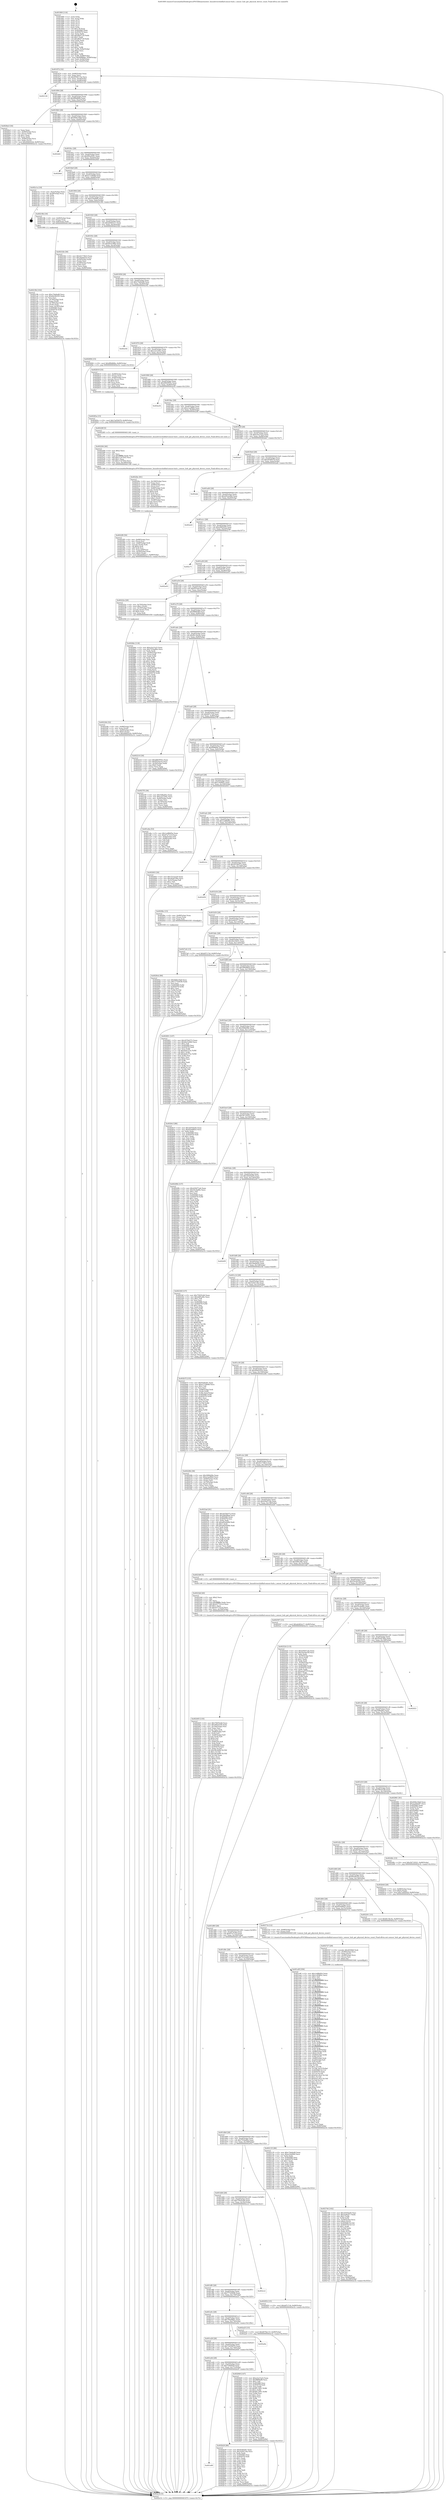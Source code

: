 digraph "0x401800" {
  label = "0x401800 (/mnt/c/Users/mathe/Desktop/tcc/POCII/binaries/extr_linuxdrivershidhid-sensor-hub.c_sensor_hub_get_physical_device_count_Final-ollvm.out::main(0))"
  labelloc = "t"
  node[shape=record]

  Entry [label="",width=0.3,height=0.3,shape=circle,fillcolor=black,style=filled]
  "0x401874" [label="{
     0x401874 [32]\l
     | [instrs]\l
     &nbsp;&nbsp;0x401874 \<+6\>: mov -0x90(%rbp),%eax\l
     &nbsp;&nbsp;0x40187a \<+2\>: mov %eax,%ecx\l
     &nbsp;&nbsp;0x40187c \<+6\>: sub $0x8506115e,%ecx\l
     &nbsp;&nbsp;0x401882 \<+6\>: mov %eax,-0xa4(%rbp)\l
     &nbsp;&nbsp;0x401888 \<+6\>: mov %ecx,-0xa8(%rbp)\l
     &nbsp;&nbsp;0x40188e \<+6\>: je 0000000000402126 \<main+0x926\>\l
  }"]
  "0x402126" [label="{
     0x402126\l
  }", style=dashed]
  "0x401894" [label="{
     0x401894 [28]\l
     | [instrs]\l
     &nbsp;&nbsp;0x401894 \<+5\>: jmp 0000000000401899 \<main+0x99\>\l
     &nbsp;&nbsp;0x401899 \<+6\>: mov -0xa4(%rbp),%eax\l
     &nbsp;&nbsp;0x40189f \<+5\>: sub $0x8f9d66fa,%eax\l
     &nbsp;&nbsp;0x4018a4 \<+6\>: mov %eax,-0xac(%rbp)\l
     &nbsp;&nbsp;0x4018aa \<+6\>: je 00000000004026a3 \<main+0xea3\>\l
  }"]
  Exit [label="",width=0.3,height=0.3,shape=circle,fillcolor=black,style=filled,peripheries=2]
  "0x4026a3" [label="{
     0x4026a3 [34]\l
     | [instrs]\l
     &nbsp;&nbsp;0x4026a3 \<+2\>: xor %eax,%eax\l
     &nbsp;&nbsp;0x4026a5 \<+4\>: mov -0x60(%rbp),%rcx\l
     &nbsp;&nbsp;0x4026a9 \<+2\>: mov (%rcx),%edx\l
     &nbsp;&nbsp;0x4026ab \<+3\>: sub $0x1,%eax\l
     &nbsp;&nbsp;0x4026ae \<+2\>: sub %eax,%edx\l
     &nbsp;&nbsp;0x4026b0 \<+4\>: mov -0x60(%rbp),%rcx\l
     &nbsp;&nbsp;0x4026b4 \<+2\>: mov %edx,(%rcx)\l
     &nbsp;&nbsp;0x4026b6 \<+10\>: movl $0x40b022cb,-0x90(%rbp)\l
     &nbsp;&nbsp;0x4026c0 \<+5\>: jmp 0000000000402e1b \<main+0x161b\>\l
  }"]
  "0x4018b0" [label="{
     0x4018b0 [28]\l
     | [instrs]\l
     &nbsp;&nbsp;0x4018b0 \<+5\>: jmp 00000000004018b5 \<main+0xb5\>\l
     &nbsp;&nbsp;0x4018b5 \<+6\>: mov -0xa4(%rbp),%eax\l
     &nbsp;&nbsp;0x4018bb \<+5\>: sub $0x949e19a8,%eax\l
     &nbsp;&nbsp;0x4018c0 \<+6\>: mov %eax,-0xb0(%rbp)\l
     &nbsp;&nbsp;0x4018c6 \<+6\>: je 0000000000402dd1 \<main+0x15d1\>\l
  }"]
  "0x401e60" [label="{
     0x401e60\l
  }", style=dashed]
  "0x402dd1" [label="{
     0x402dd1\l
  }", style=dashed]
  "0x4018cc" [label="{
     0x4018cc [28]\l
     | [instrs]\l
     &nbsp;&nbsp;0x4018cc \<+5\>: jmp 00000000004018d1 \<main+0xd1\>\l
     &nbsp;&nbsp;0x4018d1 \<+6\>: mov -0xa4(%rbp),%eax\l
     &nbsp;&nbsp;0x4018d7 \<+5\>: sub $0x9f3e4591,%eax\l
     &nbsp;&nbsp;0x4018dc \<+6\>: mov %eax,-0xb4(%rbp)\l
     &nbsp;&nbsp;0x4018e2 \<+6\>: je 00000000004020b4 \<main+0x8b4\>\l
  }"]
  "0x402b29" [label="{
     0x402b29 [86]\l
     | [instrs]\l
     &nbsp;&nbsp;0x402b29 \<+5\>: mov $0xf2a8cbf1,%eax\l
     &nbsp;&nbsp;0x402b2e \<+5\>: mov $0x3e44116a,%ecx\l
     &nbsp;&nbsp;0x402b33 \<+2\>: xor %edx,%edx\l
     &nbsp;&nbsp;0x402b35 \<+7\>: mov 0x405060,%esi\l
     &nbsp;&nbsp;0x402b3c \<+7\>: mov 0x405078,%edi\l
     &nbsp;&nbsp;0x402b43 \<+3\>: sub $0x1,%edx\l
     &nbsp;&nbsp;0x402b46 \<+3\>: mov %esi,%r8d\l
     &nbsp;&nbsp;0x402b49 \<+3\>: add %edx,%r8d\l
     &nbsp;&nbsp;0x402b4c \<+4\>: imul %r8d,%esi\l
     &nbsp;&nbsp;0x402b50 \<+3\>: and $0x1,%esi\l
     &nbsp;&nbsp;0x402b53 \<+3\>: cmp $0x0,%esi\l
     &nbsp;&nbsp;0x402b56 \<+4\>: sete %r9b\l
     &nbsp;&nbsp;0x402b5a \<+3\>: cmp $0xa,%edi\l
     &nbsp;&nbsp;0x402b5d \<+4\>: setl %r10b\l
     &nbsp;&nbsp;0x402b61 \<+3\>: mov %r9b,%r11b\l
     &nbsp;&nbsp;0x402b64 \<+3\>: and %r10b,%r11b\l
     &nbsp;&nbsp;0x402b67 \<+3\>: xor %r10b,%r9b\l
     &nbsp;&nbsp;0x402b6a \<+3\>: or %r9b,%r11b\l
     &nbsp;&nbsp;0x402b6d \<+4\>: test $0x1,%r11b\l
     &nbsp;&nbsp;0x402b71 \<+3\>: cmovne %ecx,%eax\l
     &nbsp;&nbsp;0x402b74 \<+6\>: mov %eax,-0x90(%rbp)\l
     &nbsp;&nbsp;0x402b7a \<+5\>: jmp 0000000000402e1b \<main+0x161b\>\l
  }"]
  "0x4020b4" [label="{
     0x4020b4\l
  }", style=dashed]
  "0x4018e8" [label="{
     0x4018e8 [28]\l
     | [instrs]\l
     &nbsp;&nbsp;0x4018e8 \<+5\>: jmp 00000000004018ed \<main+0xed\>\l
     &nbsp;&nbsp;0x4018ed \<+6\>: mov -0xa4(%rbp),%eax\l
     &nbsp;&nbsp;0x4018f3 \<+5\>: sub $0xa1154648,%eax\l
     &nbsp;&nbsp;0x4018f8 \<+6\>: mov %eax,-0xb8(%rbp)\l
     &nbsp;&nbsp;0x4018fe \<+6\>: je 0000000000402c1a \<main+0x141a\>\l
  }"]
  "0x4029cb" [label="{
     0x4029cb [90]\l
     | [instrs]\l
     &nbsp;&nbsp;0x4029cb \<+5\>: mov $0x949e19a8,%ecx\l
     &nbsp;&nbsp;0x4029d0 \<+5\>: mov $0x777d3038,%edx\l
     &nbsp;&nbsp;0x4029d5 \<+2\>: xor %esi,%esi\l
     &nbsp;&nbsp;0x4029d7 \<+8\>: mov 0x405060,%r8d\l
     &nbsp;&nbsp;0x4029df \<+8\>: mov 0x405078,%r9d\l
     &nbsp;&nbsp;0x4029e7 \<+3\>: sub $0x1,%esi\l
     &nbsp;&nbsp;0x4029ea \<+3\>: mov %r8d,%r10d\l
     &nbsp;&nbsp;0x4029ed \<+3\>: add %esi,%r10d\l
     &nbsp;&nbsp;0x4029f0 \<+4\>: imul %r10d,%r8d\l
     &nbsp;&nbsp;0x4029f4 \<+4\>: and $0x1,%r8d\l
     &nbsp;&nbsp;0x4029f8 \<+4\>: cmp $0x0,%r8d\l
     &nbsp;&nbsp;0x4029fc \<+4\>: sete %r11b\l
     &nbsp;&nbsp;0x402a00 \<+4\>: cmp $0xa,%r9d\l
     &nbsp;&nbsp;0x402a04 \<+3\>: setl %bl\l
     &nbsp;&nbsp;0x402a07 \<+3\>: mov %r11b,%r14b\l
     &nbsp;&nbsp;0x402a0a \<+3\>: and %bl,%r14b\l
     &nbsp;&nbsp;0x402a0d \<+3\>: xor %bl,%r11b\l
     &nbsp;&nbsp;0x402a10 \<+3\>: or %r11b,%r14b\l
     &nbsp;&nbsp;0x402a13 \<+4\>: test $0x1,%r14b\l
     &nbsp;&nbsp;0x402a17 \<+3\>: cmovne %edx,%ecx\l
     &nbsp;&nbsp;0x402a1a \<+6\>: mov %ecx,-0x90(%rbp)\l
     &nbsp;&nbsp;0x402a20 \<+5\>: jmp 0000000000402e1b \<main+0x161b\>\l
  }"]
  "0x402c1a" [label="{
     0x402c1a [18]\l
     | [instrs]\l
     &nbsp;&nbsp;0x402c1a \<+3\>: mov -0x2c(%rbp),%eax\l
     &nbsp;&nbsp;0x402c1d \<+4\>: lea -0x28(%rbp),%rsp\l
     &nbsp;&nbsp;0x402c21 \<+1\>: pop %rbx\l
     &nbsp;&nbsp;0x402c22 \<+2\>: pop %r12\l
     &nbsp;&nbsp;0x402c24 \<+2\>: pop %r13\l
     &nbsp;&nbsp;0x402c26 \<+2\>: pop %r14\l
     &nbsp;&nbsp;0x402c28 \<+2\>: pop %r15\l
     &nbsp;&nbsp;0x402c2a \<+1\>: pop %rbp\l
     &nbsp;&nbsp;0x402c2b \<+1\>: ret\l
  }"]
  "0x401904" [label="{
     0x401904 [28]\l
     | [instrs]\l
     &nbsp;&nbsp;0x401904 \<+5\>: jmp 0000000000401909 \<main+0x109\>\l
     &nbsp;&nbsp;0x401909 \<+6\>: mov -0xa4(%rbp),%eax\l
     &nbsp;&nbsp;0x40190f \<+5\>: sub $0xa1fa4940,%eax\l
     &nbsp;&nbsp;0x401914 \<+6\>: mov %eax,-0xbc(%rbp)\l
     &nbsp;&nbsp;0x40191a \<+6\>: je 000000000040218b \<main+0x98b\>\l
  }"]
  "0x401e44" [label="{
     0x401e44 [28]\l
     | [instrs]\l
     &nbsp;&nbsp;0x401e44 \<+5\>: jmp 0000000000401e49 \<main+0x649\>\l
     &nbsp;&nbsp;0x401e49 \<+6\>: mov -0xa4(%rbp),%eax\l
     &nbsp;&nbsp;0x401e4f \<+5\>: sub $0x7e0f583d,%eax\l
     &nbsp;&nbsp;0x401e54 \<+6\>: mov %eax,-0x17c(%rbp)\l
     &nbsp;&nbsp;0x401e5a \<+6\>: je 0000000000402b29 \<main+0x1329\>\l
  }"]
  "0x40218b" [label="{
     0x40218b [16]\l
     | [instrs]\l
     &nbsp;&nbsp;0x40218b \<+4\>: mov -0x80(%rbp),%rax\l
     &nbsp;&nbsp;0x40218f \<+3\>: mov (%rax),%rax\l
     &nbsp;&nbsp;0x402192 \<+4\>: mov 0x8(%rax),%rdi\l
     &nbsp;&nbsp;0x402196 \<+5\>: call 0000000000401060 \<atoi@plt\>\l
     | [calls]\l
     &nbsp;&nbsp;0x401060 \{1\} (unknown)\l
  }"]
  "0x401920" [label="{
     0x401920 [28]\l
     | [instrs]\l
     &nbsp;&nbsp;0x401920 \<+5\>: jmp 0000000000401925 \<main+0x125\>\l
     &nbsp;&nbsp;0x401925 \<+6\>: mov -0xa4(%rbp),%eax\l
     &nbsp;&nbsp;0x40192b \<+5\>: sub $0xab462e17,%eax\l
     &nbsp;&nbsp;0x401930 \<+6\>: mov %eax,-0xc0(%rbp)\l
     &nbsp;&nbsp;0x401936 \<+6\>: je 000000000040232b \<main+0xb2b\>\l
  }"]
  "0x402849" [label="{
     0x402849 [147]\l
     | [instrs]\l
     &nbsp;&nbsp;0x402849 \<+5\>: mov $0xe3ce7e23,%eax\l
     &nbsp;&nbsp;0x40284e \<+5\>: mov $0xf8f682f8,%ecx\l
     &nbsp;&nbsp;0x402853 \<+2\>: mov $0x1,%dl\l
     &nbsp;&nbsp;0x402855 \<+7\>: mov 0x405060,%esi\l
     &nbsp;&nbsp;0x40285c \<+7\>: mov 0x405078,%edi\l
     &nbsp;&nbsp;0x402863 \<+3\>: mov %esi,%r8d\l
     &nbsp;&nbsp;0x402866 \<+7\>: sub $0xff112f01,%r8d\l
     &nbsp;&nbsp;0x40286d \<+4\>: sub $0x1,%r8d\l
     &nbsp;&nbsp;0x402871 \<+7\>: add $0xff112f01,%r8d\l
     &nbsp;&nbsp;0x402878 \<+4\>: imul %r8d,%esi\l
     &nbsp;&nbsp;0x40287c \<+3\>: and $0x1,%esi\l
     &nbsp;&nbsp;0x40287f \<+3\>: cmp $0x0,%esi\l
     &nbsp;&nbsp;0x402882 \<+4\>: sete %r9b\l
     &nbsp;&nbsp;0x402886 \<+3\>: cmp $0xa,%edi\l
     &nbsp;&nbsp;0x402889 \<+4\>: setl %r10b\l
     &nbsp;&nbsp;0x40288d \<+3\>: mov %r9b,%r11b\l
     &nbsp;&nbsp;0x402890 \<+4\>: xor $0xff,%r11b\l
     &nbsp;&nbsp;0x402894 \<+3\>: mov %r10b,%bl\l
     &nbsp;&nbsp;0x402897 \<+3\>: xor $0xff,%bl\l
     &nbsp;&nbsp;0x40289a \<+3\>: xor $0x1,%dl\l
     &nbsp;&nbsp;0x40289d \<+3\>: mov %r11b,%r14b\l
     &nbsp;&nbsp;0x4028a0 \<+4\>: and $0xff,%r14b\l
     &nbsp;&nbsp;0x4028a4 \<+3\>: and %dl,%r9b\l
     &nbsp;&nbsp;0x4028a7 \<+3\>: mov %bl,%r15b\l
     &nbsp;&nbsp;0x4028aa \<+4\>: and $0xff,%r15b\l
     &nbsp;&nbsp;0x4028ae \<+3\>: and %dl,%r10b\l
     &nbsp;&nbsp;0x4028b1 \<+3\>: or %r9b,%r14b\l
     &nbsp;&nbsp;0x4028b4 \<+3\>: or %r10b,%r15b\l
     &nbsp;&nbsp;0x4028b7 \<+3\>: xor %r15b,%r14b\l
     &nbsp;&nbsp;0x4028ba \<+3\>: or %bl,%r11b\l
     &nbsp;&nbsp;0x4028bd \<+4\>: xor $0xff,%r11b\l
     &nbsp;&nbsp;0x4028c1 \<+3\>: or $0x1,%dl\l
     &nbsp;&nbsp;0x4028c4 \<+3\>: and %dl,%r11b\l
     &nbsp;&nbsp;0x4028c7 \<+3\>: or %r11b,%r14b\l
     &nbsp;&nbsp;0x4028ca \<+4\>: test $0x1,%r14b\l
     &nbsp;&nbsp;0x4028ce \<+3\>: cmovne %ecx,%eax\l
     &nbsp;&nbsp;0x4028d1 \<+6\>: mov %eax,-0x90(%rbp)\l
     &nbsp;&nbsp;0x4028d7 \<+5\>: jmp 0000000000402e1b \<main+0x161b\>\l
  }"]
  "0x40232b" [label="{
     0x40232b [36]\l
     | [instrs]\l
     &nbsp;&nbsp;0x40232b \<+5\>: mov $0x421738c5,%eax\l
     &nbsp;&nbsp;0x402330 \<+5\>: mov $0x3defab24,%ecx\l
     &nbsp;&nbsp;0x402335 \<+4\>: mov -0x50(%rbp),%rdx\l
     &nbsp;&nbsp;0x402339 \<+2\>: mov (%rdx),%esi\l
     &nbsp;&nbsp;0x40233b \<+4\>: mov -0x58(%rbp),%rdx\l
     &nbsp;&nbsp;0x40233f \<+2\>: cmp (%rdx),%esi\l
     &nbsp;&nbsp;0x402341 \<+3\>: cmovl %ecx,%eax\l
     &nbsp;&nbsp;0x402344 \<+6\>: mov %eax,-0x90(%rbp)\l
     &nbsp;&nbsp;0x40234a \<+5\>: jmp 0000000000402e1b \<main+0x161b\>\l
  }"]
  "0x40193c" [label="{
     0x40193c [28]\l
     | [instrs]\l
     &nbsp;&nbsp;0x40193c \<+5\>: jmp 0000000000401941 \<main+0x141\>\l
     &nbsp;&nbsp;0x401941 \<+6\>: mov -0xa4(%rbp),%eax\l
     &nbsp;&nbsp;0x401947 \<+5\>: sub $0xb0c5c964,%eax\l
     &nbsp;&nbsp;0x40194c \<+6\>: mov %eax,-0xc4(%rbp)\l
     &nbsp;&nbsp;0x401952 \<+6\>: je 0000000000402694 \<main+0xe94\>\l
  }"]
  "0x401e28" [label="{
     0x401e28 [28]\l
     | [instrs]\l
     &nbsp;&nbsp;0x401e28 \<+5\>: jmp 0000000000401e2d \<main+0x62d\>\l
     &nbsp;&nbsp;0x401e2d \<+6\>: mov -0xa4(%rbp),%eax\l
     &nbsp;&nbsp;0x401e33 \<+5\>: sub $0x7a059479,%eax\l
     &nbsp;&nbsp;0x401e38 \<+6\>: mov %eax,-0x178(%rbp)\l
     &nbsp;&nbsp;0x401e3e \<+6\>: je 0000000000402849 \<main+0x1049\>\l
  }"]
  "0x402694" [label="{
     0x402694 [15]\l
     | [instrs]\l
     &nbsp;&nbsp;0x402694 \<+10\>: movl $0x8f9d66fa,-0x90(%rbp)\l
     &nbsp;&nbsp;0x40269e \<+5\>: jmp 0000000000402e1b \<main+0x161b\>\l
  }"]
  "0x401958" [label="{
     0x401958 [28]\l
     | [instrs]\l
     &nbsp;&nbsp;0x401958 \<+5\>: jmp 000000000040195d \<main+0x15d\>\l
     &nbsp;&nbsp;0x40195d \<+6\>: mov -0xa4(%rbp),%eax\l
     &nbsp;&nbsp;0x401963 \<+5\>: sub $0xc7de6a48,%eax\l
     &nbsp;&nbsp;0x401968 \<+6\>: mov %eax,-0xc8(%rbp)\l
     &nbsp;&nbsp;0x40196e \<+6\>: je 0000000000402c92 \<main+0x1492\>\l
  }"]
  "0x402a9e" [label="{
     0x402a9e\l
  }", style=dashed]
  "0x402c92" [label="{
     0x402c92\l
  }", style=dashed]
  "0x401974" [label="{
     0x401974 [28]\l
     | [instrs]\l
     &nbsp;&nbsp;0x401974 \<+5\>: jmp 0000000000401979 \<main+0x179\>\l
     &nbsp;&nbsp;0x401979 \<+6\>: mov -0xa4(%rbp),%eax\l
     &nbsp;&nbsp;0x40197f \<+5\>: sub $0xce21244c,%eax\l
     &nbsp;&nbsp;0x401984 \<+6\>: mov %eax,-0xcc(%rbp)\l
     &nbsp;&nbsp;0x40198a \<+6\>: je 0000000000402819 \<main+0x1019\>\l
  }"]
  "0x401e0c" [label="{
     0x401e0c [28]\l
     | [instrs]\l
     &nbsp;&nbsp;0x401e0c \<+5\>: jmp 0000000000401e11 \<main+0x611\>\l
     &nbsp;&nbsp;0x401e11 \<+6\>: mov -0xa4(%rbp),%eax\l
     &nbsp;&nbsp;0x401e17 \<+5\>: sub $0x78ee9bb1,%eax\l
     &nbsp;&nbsp;0x401e1c \<+6\>: mov %eax,-0x174(%rbp)\l
     &nbsp;&nbsp;0x401e22 \<+6\>: je 0000000000402a9e \<main+0x129e\>\l
  }"]
  "0x402819" [label="{
     0x402819 [33]\l
     | [instrs]\l
     &nbsp;&nbsp;0x402819 \<+4\>: mov -0x68(%rbp),%rax\l
     &nbsp;&nbsp;0x40281d \<+3\>: mov (%rax),%rax\l
     &nbsp;&nbsp;0x402820 \<+4\>: mov -0x40(%rbp),%rcx\l
     &nbsp;&nbsp;0x402824 \<+3\>: movslq (%rcx),%rcx\l
     &nbsp;&nbsp;0x402827 \<+4\>: shl $0x4,%rcx\l
     &nbsp;&nbsp;0x40282b \<+3\>: add %rcx,%rax\l
     &nbsp;&nbsp;0x40282e \<+4\>: mov 0x8(%rax),%rax\l
     &nbsp;&nbsp;0x402832 \<+3\>: mov %rax,%rdi\l
     &nbsp;&nbsp;0x402835 \<+5\>: call 0000000000401030 \<free@plt\>\l
     | [calls]\l
     &nbsp;&nbsp;0x401030 \{1\} (unknown)\l
  }"]
  "0x401990" [label="{
     0x401990 [28]\l
     | [instrs]\l
     &nbsp;&nbsp;0x401990 \<+5\>: jmp 0000000000401995 \<main+0x195\>\l
     &nbsp;&nbsp;0x401995 \<+6\>: mov -0xa4(%rbp),%eax\l
     &nbsp;&nbsp;0x40199b \<+5\>: sub $0xd063955c,%eax\l
     &nbsp;&nbsp;0x4019a0 \<+6\>: mov %eax,-0xd0(%rbp)\l
     &nbsp;&nbsp;0x4019a6 \<+6\>: je 0000000000402a34 \<main+0x1234\>\l
  }"]
  "0x402a25" [label="{
     0x402a25 [15]\l
     | [instrs]\l
     &nbsp;&nbsp;0x402a25 \<+10\>: movl $0x6078a115,-0x90(%rbp)\l
     &nbsp;&nbsp;0x402a2f \<+5\>: jmp 0000000000402e1b \<main+0x161b\>\l
  }"]
  "0x402a34" [label="{
     0x402a34\l
  }", style=dashed]
  "0x4019ac" [label="{
     0x4019ac [28]\l
     | [instrs]\l
     &nbsp;&nbsp;0x4019ac \<+5\>: jmp 00000000004019b1 \<main+0x1b1\>\l
     &nbsp;&nbsp;0x4019b1 \<+6\>: mov -0xa4(%rbp),%eax\l
     &nbsp;&nbsp;0x4019b7 \<+5\>: sub $0xe1aef8b0,%eax\l
     &nbsp;&nbsp;0x4019bc \<+6\>: mov %eax,-0xd4(%rbp)\l
     &nbsp;&nbsp;0x4019c2 \<+6\>: je 000000000040228f \<main+0xa8f\>\l
  }"]
  "0x401df0" [label="{
     0x401df0 [28]\l
     | [instrs]\l
     &nbsp;&nbsp;0x401df0 \<+5\>: jmp 0000000000401df5 \<main+0x5f5\>\l
     &nbsp;&nbsp;0x401df5 \<+6\>: mov -0xa4(%rbp),%eax\l
     &nbsp;&nbsp;0x401dfb \<+5\>: sub $0x777d3038,%eax\l
     &nbsp;&nbsp;0x401e00 \<+6\>: mov %eax,-0x170(%rbp)\l
     &nbsp;&nbsp;0x401e06 \<+6\>: je 0000000000402a25 \<main+0x1225\>\l
  }"]
  "0x40228f" [label="{
     0x40228f [5]\l
     | [instrs]\l
     &nbsp;&nbsp;0x40228f \<+5\>: call 0000000000401160 \<next_i\>\l
     | [calls]\l
     &nbsp;&nbsp;0x401160 \{1\} (/mnt/c/Users/mathe/Desktop/tcc/POCII/binaries/extr_linuxdrivershidhid-sensor-hub.c_sensor_hub_get_physical_device_count_Final-ollvm.out::next_i)\l
  }"]
  "0x4019c8" [label="{
     0x4019c8 [28]\l
     | [instrs]\l
     &nbsp;&nbsp;0x4019c8 \<+5\>: jmp 00000000004019cd \<main+0x1cd\>\l
     &nbsp;&nbsp;0x4019cd \<+6\>: mov -0xa4(%rbp),%eax\l
     &nbsp;&nbsp;0x4019d3 \<+5\>: sub $0xe3ce7e23,%eax\l
     &nbsp;&nbsp;0x4019d8 \<+6\>: mov %eax,-0xd8(%rbp)\l
     &nbsp;&nbsp;0x4019de \<+6\>: je 0000000000402da7 \<main+0x15a7\>\l
  }"]
  "0x402cc2" [label="{
     0x402cc2\l
  }", style=dashed]
  "0x402da7" [label="{
     0x402da7\l
  }", style=dashed]
  "0x4019e4" [label="{
     0x4019e4 [28]\l
     | [instrs]\l
     &nbsp;&nbsp;0x4019e4 \<+5\>: jmp 00000000004019e9 \<main+0x1e9\>\l
     &nbsp;&nbsp;0x4019e9 \<+6\>: mov -0xa4(%rbp),%eax\l
     &nbsp;&nbsp;0x4019ef \<+5\>: sub $0xe63f4079,%eax\l
     &nbsp;&nbsp;0x4019f4 \<+6\>: mov %eax,-0xdc(%rbp)\l
     &nbsp;&nbsp;0x4019fa \<+6\>: je 0000000000402afe \<main+0x12fe\>\l
  }"]
  "0x401dd4" [label="{
     0x401dd4 [28]\l
     | [instrs]\l
     &nbsp;&nbsp;0x401dd4 \<+5\>: jmp 0000000000401dd9 \<main+0x5d9\>\l
     &nbsp;&nbsp;0x401dd9 \<+6\>: mov -0xa4(%rbp),%eax\l
     &nbsp;&nbsp;0x401ddf \<+5\>: sub $0x75935cb6,%eax\l
     &nbsp;&nbsp;0x401de4 \<+6\>: mov %eax,-0x16c(%rbp)\l
     &nbsp;&nbsp;0x401dea \<+6\>: je 0000000000402cc2 \<main+0x14c2\>\l
  }"]
  "0x402afe" [label="{
     0x402afe\l
  }", style=dashed]
  "0x401a00" [label="{
     0x401a00 [28]\l
     | [instrs]\l
     &nbsp;&nbsp;0x401a00 \<+5\>: jmp 0000000000401a05 \<main+0x205\>\l
     &nbsp;&nbsp;0x401a05 \<+6\>: mov -0xa4(%rbp),%eax\l
     &nbsp;&nbsp;0x401a0b \<+5\>: sub $0xe952a46d,%eax\l
     &nbsp;&nbsp;0x401a10 \<+6\>: mov %eax,-0xe0(%rbp)\l
     &nbsp;&nbsp;0x401a16 \<+6\>: je 0000000000402a43 \<main+0x1243\>\l
  }"]
  "0x402952" [label="{
     0x402952 [15]\l
     | [instrs]\l
     &nbsp;&nbsp;0x402952 \<+10\>: movl $0xb97c7c6,-0x90(%rbp)\l
     &nbsp;&nbsp;0x40295c \<+5\>: jmp 0000000000402e1b \<main+0x161b\>\l
  }"]
  "0x402a43" [label="{
     0x402a43\l
  }", style=dashed]
  "0x401a1c" [label="{
     0x401a1c [28]\l
     | [instrs]\l
     &nbsp;&nbsp;0x401a1c \<+5\>: jmp 0000000000401a21 \<main+0x221\>\l
     &nbsp;&nbsp;0x401a21 \<+6\>: mov -0xa4(%rbp),%eax\l
     &nbsp;&nbsp;0x401a27 \<+5\>: sub $0xe98f3d35,%eax\l
     &nbsp;&nbsp;0x401a2c \<+6\>: mov %eax,-0xe4(%rbp)\l
     &nbsp;&nbsp;0x401a32 \<+6\>: je 0000000000402c71 \<main+0x1471\>\l
  }"]
  "0x40283a" [label="{
     0x40283a [15]\l
     | [instrs]\l
     &nbsp;&nbsp;0x40283a \<+10\>: movl $0x7a059479,-0x90(%rbp)\l
     &nbsp;&nbsp;0x402844 \<+5\>: jmp 0000000000402e1b \<main+0x161b\>\l
  }"]
  "0x402c71" [label="{
     0x402c71\l
  }", style=dashed]
  "0x401a38" [label="{
     0x401a38 [28]\l
     | [instrs]\l
     &nbsp;&nbsp;0x401a38 \<+5\>: jmp 0000000000401a3d \<main+0x23d\>\l
     &nbsp;&nbsp;0x401a3d \<+6\>: mov -0xa4(%rbp),%eax\l
     &nbsp;&nbsp;0x401a43 \<+5\>: sub $0xf2a8cbf1,%eax\l
     &nbsp;&nbsp;0x401a48 \<+6\>: mov %eax,-0xe8(%rbp)\l
     &nbsp;&nbsp;0x401a4e \<+6\>: je 0000000000402e03 \<main+0x1603\>\l
  }"]
  "0x402744" [label="{
     0x402744 [162]\l
     | [instrs]\l
     &nbsp;&nbsp;0x402744 \<+5\>: mov $0x3d354e05,%esi\l
     &nbsp;&nbsp;0x402749 \<+5\>: mov $0x2a4fcf17,%edx\l
     &nbsp;&nbsp;0x40274e \<+3\>: mov $0x1,%r8b\l
     &nbsp;&nbsp;0x402751 \<+3\>: xor %r9d,%r9d\l
     &nbsp;&nbsp;0x402754 \<+4\>: mov -0x40(%rbp),%rcx\l
     &nbsp;&nbsp;0x402758 \<+6\>: movl $0x0,(%rcx)\l
     &nbsp;&nbsp;0x40275e \<+8\>: mov 0x405060,%r10d\l
     &nbsp;&nbsp;0x402766 \<+8\>: mov 0x405078,%r11d\l
     &nbsp;&nbsp;0x40276e \<+4\>: sub $0x1,%r9d\l
     &nbsp;&nbsp;0x402772 \<+3\>: mov %r10d,%ebx\l
     &nbsp;&nbsp;0x402775 \<+3\>: add %r9d,%ebx\l
     &nbsp;&nbsp;0x402778 \<+4\>: imul %ebx,%r10d\l
     &nbsp;&nbsp;0x40277c \<+4\>: and $0x1,%r10d\l
     &nbsp;&nbsp;0x402780 \<+4\>: cmp $0x0,%r10d\l
     &nbsp;&nbsp;0x402784 \<+4\>: sete %r14b\l
     &nbsp;&nbsp;0x402788 \<+4\>: cmp $0xa,%r11d\l
     &nbsp;&nbsp;0x40278c \<+4\>: setl %r15b\l
     &nbsp;&nbsp;0x402790 \<+3\>: mov %r14b,%r12b\l
     &nbsp;&nbsp;0x402793 \<+4\>: xor $0xff,%r12b\l
     &nbsp;&nbsp;0x402797 \<+3\>: mov %r15b,%r13b\l
     &nbsp;&nbsp;0x40279a \<+4\>: xor $0xff,%r13b\l
     &nbsp;&nbsp;0x40279e \<+4\>: xor $0x1,%r8b\l
     &nbsp;&nbsp;0x4027a2 \<+3\>: mov %r12b,%cl\l
     &nbsp;&nbsp;0x4027a5 \<+3\>: and $0xff,%cl\l
     &nbsp;&nbsp;0x4027a8 \<+3\>: and %r8b,%r14b\l
     &nbsp;&nbsp;0x4027ab \<+3\>: mov %r13b,%dil\l
     &nbsp;&nbsp;0x4027ae \<+4\>: and $0xff,%dil\l
     &nbsp;&nbsp;0x4027b2 \<+3\>: and %r8b,%r15b\l
     &nbsp;&nbsp;0x4027b5 \<+3\>: or %r14b,%cl\l
     &nbsp;&nbsp;0x4027b8 \<+3\>: or %r15b,%dil\l
     &nbsp;&nbsp;0x4027bb \<+3\>: xor %dil,%cl\l
     &nbsp;&nbsp;0x4027be \<+3\>: or %r13b,%r12b\l
     &nbsp;&nbsp;0x4027c1 \<+4\>: xor $0xff,%r12b\l
     &nbsp;&nbsp;0x4027c5 \<+4\>: or $0x1,%r8b\l
     &nbsp;&nbsp;0x4027c9 \<+3\>: and %r8b,%r12b\l
     &nbsp;&nbsp;0x4027cc \<+3\>: or %r12b,%cl\l
     &nbsp;&nbsp;0x4027cf \<+3\>: test $0x1,%cl\l
     &nbsp;&nbsp;0x4027d2 \<+3\>: cmovne %edx,%esi\l
     &nbsp;&nbsp;0x4027d5 \<+6\>: mov %esi,-0x90(%rbp)\l
     &nbsp;&nbsp;0x4027db \<+6\>: mov %eax,-0x188(%rbp)\l
     &nbsp;&nbsp;0x4027e1 \<+5\>: jmp 0000000000402e1b \<main+0x161b\>\l
  }"]
  "0x402e03" [label="{
     0x402e03\l
  }", style=dashed]
  "0x401a54" [label="{
     0x401a54 [28]\l
     | [instrs]\l
     &nbsp;&nbsp;0x401a54 \<+5\>: jmp 0000000000401a59 \<main+0x259\>\l
     &nbsp;&nbsp;0x401a59 \<+6\>: mov -0xa4(%rbp),%eax\l
     &nbsp;&nbsp;0x401a5f \<+5\>: sub $0xf553ee1b,%eax\l
     &nbsp;&nbsp;0x401a64 \<+6\>: mov %eax,-0xec(%rbp)\l
     &nbsp;&nbsp;0x401a6a \<+6\>: je 000000000040222e \<main+0xa2e\>\l
  }"]
  "0x402727" [label="{
     0x402727 [29]\l
     | [instrs]\l
     &nbsp;&nbsp;0x402727 \<+10\>: movabs $0x4030b6,%rdi\l
     &nbsp;&nbsp;0x402731 \<+4\>: mov -0x48(%rbp),%rcx\l
     &nbsp;&nbsp;0x402735 \<+2\>: mov %eax,(%rcx)\l
     &nbsp;&nbsp;0x402737 \<+4\>: mov -0x48(%rbp),%rcx\l
     &nbsp;&nbsp;0x40273b \<+2\>: mov (%rcx),%esi\l
     &nbsp;&nbsp;0x40273d \<+2\>: mov $0x0,%al\l
     &nbsp;&nbsp;0x40273f \<+5\>: call 0000000000401040 \<printf@plt\>\l
     | [calls]\l
     &nbsp;&nbsp;0x401040 \{1\} (unknown)\l
  }"]
  "0x40222e" [label="{
     0x40222e [29]\l
     | [instrs]\l
     &nbsp;&nbsp;0x40222e \<+4\>: mov -0x70(%rbp),%rax\l
     &nbsp;&nbsp;0x402232 \<+6\>: movl $0x1,(%rax)\l
     &nbsp;&nbsp;0x402238 \<+4\>: mov -0x70(%rbp),%rax\l
     &nbsp;&nbsp;0x40223c \<+3\>: movslq (%rax),%rax\l
     &nbsp;&nbsp;0x40223f \<+4\>: shl $0x4,%rax\l
     &nbsp;&nbsp;0x402243 \<+3\>: mov %rax,%rdi\l
     &nbsp;&nbsp;0x402246 \<+5\>: call 0000000000401050 \<malloc@plt\>\l
     | [calls]\l
     &nbsp;&nbsp;0x401050 \{1\} (unknown)\l
  }"]
  "0x401a70" [label="{
     0x401a70 [28]\l
     | [instrs]\l
     &nbsp;&nbsp;0x401a70 \<+5\>: jmp 0000000000401a75 \<main+0x275\>\l
     &nbsp;&nbsp;0x401a75 \<+6\>: mov -0xa4(%rbp),%eax\l
     &nbsp;&nbsp;0x401a7b \<+5\>: sub $0xf8f682f8,%eax\l
     &nbsp;&nbsp;0x401a80 \<+6\>: mov %eax,-0xf0(%rbp)\l
     &nbsp;&nbsp;0x401a86 \<+6\>: je 00000000004028dc \<main+0x10dc\>\l
  }"]
  "0x402405" [label="{
     0x402405 [135]\l
     | [instrs]\l
     &nbsp;&nbsp;0x402405 \<+5\>: mov $0x75935cb6,%ecx\l
     &nbsp;&nbsp;0x40240a \<+5\>: mov $0x5f03e538,%edx\l
     &nbsp;&nbsp;0x40240f \<+6\>: mov -0x184(%rbp),%esi\l
     &nbsp;&nbsp;0x402415 \<+3\>: imul %eax,%esi\l
     &nbsp;&nbsp;0x402418 \<+3\>: movslq %esi,%rdi\l
     &nbsp;&nbsp;0x40241b \<+4\>: mov -0x68(%rbp),%r8\l
     &nbsp;&nbsp;0x40241f \<+3\>: mov (%r8),%r8\l
     &nbsp;&nbsp;0x402422 \<+4\>: mov -0x60(%rbp),%r9\l
     &nbsp;&nbsp;0x402426 \<+3\>: movslq (%r9),%r9\l
     &nbsp;&nbsp;0x402429 \<+4\>: shl $0x4,%r9\l
     &nbsp;&nbsp;0x40242d \<+3\>: add %r9,%r8\l
     &nbsp;&nbsp;0x402430 \<+4\>: mov 0x8(%r8),%r8\l
     &nbsp;&nbsp;0x402434 \<+3\>: mov %rdi,(%r8)\l
     &nbsp;&nbsp;0x402437 \<+7\>: mov 0x405060,%eax\l
     &nbsp;&nbsp;0x40243e \<+7\>: mov 0x405078,%esi\l
     &nbsp;&nbsp;0x402445 \<+3\>: mov %eax,%r10d\l
     &nbsp;&nbsp;0x402448 \<+7\>: sub $0x58c4d96,%r10d\l
     &nbsp;&nbsp;0x40244f \<+4\>: sub $0x1,%r10d\l
     &nbsp;&nbsp;0x402453 \<+7\>: add $0x58c4d96,%r10d\l
     &nbsp;&nbsp;0x40245a \<+4\>: imul %r10d,%eax\l
     &nbsp;&nbsp;0x40245e \<+3\>: and $0x1,%eax\l
     &nbsp;&nbsp;0x402461 \<+3\>: cmp $0x0,%eax\l
     &nbsp;&nbsp;0x402464 \<+4\>: sete %r11b\l
     &nbsp;&nbsp;0x402468 \<+3\>: cmp $0xa,%esi\l
     &nbsp;&nbsp;0x40246b \<+3\>: setl %bl\l
     &nbsp;&nbsp;0x40246e \<+3\>: mov %r11b,%r14b\l
     &nbsp;&nbsp;0x402471 \<+3\>: and %bl,%r14b\l
     &nbsp;&nbsp;0x402474 \<+3\>: xor %bl,%r11b\l
     &nbsp;&nbsp;0x402477 \<+3\>: or %r11b,%r14b\l
     &nbsp;&nbsp;0x40247a \<+4\>: test $0x1,%r14b\l
     &nbsp;&nbsp;0x40247e \<+3\>: cmovne %edx,%ecx\l
     &nbsp;&nbsp;0x402481 \<+6\>: mov %ecx,-0x90(%rbp)\l
     &nbsp;&nbsp;0x402487 \<+5\>: jmp 0000000000402e1b \<main+0x161b\>\l
  }"]
  "0x4028dc" [label="{
     0x4028dc [118]\l
     | [instrs]\l
     &nbsp;&nbsp;0x4028dc \<+5\>: mov $0xe3ce7e23,%eax\l
     &nbsp;&nbsp;0x4028e1 \<+5\>: mov $0x7554a80e,%ecx\l
     &nbsp;&nbsp;0x4028e6 \<+2\>: xor %edx,%edx\l
     &nbsp;&nbsp;0x4028e8 \<+4\>: mov -0x40(%rbp),%rsi\l
     &nbsp;&nbsp;0x4028ec \<+2\>: mov (%rsi),%edi\l
     &nbsp;&nbsp;0x4028ee \<+3\>: mov %edx,%r8d\l
     &nbsp;&nbsp;0x4028f1 \<+3\>: sub %edi,%r8d\l
     &nbsp;&nbsp;0x4028f4 \<+2\>: mov %edx,%edi\l
     &nbsp;&nbsp;0x4028f6 \<+3\>: sub $0x1,%edi\l
     &nbsp;&nbsp;0x4028f9 \<+3\>: add %edi,%r8d\l
     &nbsp;&nbsp;0x4028fc \<+2\>: mov %edx,%edi\l
     &nbsp;&nbsp;0x4028fe \<+3\>: sub %r8d,%edi\l
     &nbsp;&nbsp;0x402901 \<+4\>: mov -0x40(%rbp),%rsi\l
     &nbsp;&nbsp;0x402905 \<+2\>: mov %edi,(%rsi)\l
     &nbsp;&nbsp;0x402907 \<+7\>: mov 0x405060,%edi\l
     &nbsp;&nbsp;0x40290e \<+8\>: mov 0x405078,%r8d\l
     &nbsp;&nbsp;0x402916 \<+3\>: sub $0x1,%edx\l
     &nbsp;&nbsp;0x402919 \<+3\>: mov %edi,%r9d\l
     &nbsp;&nbsp;0x40291c \<+3\>: add %edx,%r9d\l
     &nbsp;&nbsp;0x40291f \<+4\>: imul %r9d,%edi\l
     &nbsp;&nbsp;0x402923 \<+3\>: and $0x1,%edi\l
     &nbsp;&nbsp;0x402926 \<+3\>: cmp $0x0,%edi\l
     &nbsp;&nbsp;0x402929 \<+4\>: sete %r10b\l
     &nbsp;&nbsp;0x40292d \<+4\>: cmp $0xa,%r8d\l
     &nbsp;&nbsp;0x402931 \<+4\>: setl %r11b\l
     &nbsp;&nbsp;0x402935 \<+3\>: mov %r10b,%bl\l
     &nbsp;&nbsp;0x402938 \<+3\>: and %r11b,%bl\l
     &nbsp;&nbsp;0x40293b \<+3\>: xor %r11b,%r10b\l
     &nbsp;&nbsp;0x40293e \<+3\>: or %r10b,%bl\l
     &nbsp;&nbsp;0x402941 \<+3\>: test $0x1,%bl\l
     &nbsp;&nbsp;0x402944 \<+3\>: cmovne %ecx,%eax\l
     &nbsp;&nbsp;0x402947 \<+6\>: mov %eax,-0x90(%rbp)\l
     &nbsp;&nbsp;0x40294d \<+5\>: jmp 0000000000402e1b \<main+0x161b\>\l
  }"]
  "0x401a8c" [label="{
     0x401a8c [28]\l
     | [instrs]\l
     &nbsp;&nbsp;0x401a8c \<+5\>: jmp 0000000000401a91 \<main+0x291\>\l
     &nbsp;&nbsp;0x401a91 \<+6\>: mov -0xa4(%rbp),%eax\l
     &nbsp;&nbsp;0x401a97 \<+5\>: sub $0xfb13bc0e,%eax\l
     &nbsp;&nbsp;0x401a9c \<+6\>: mov %eax,-0xf4(%rbp)\l
     &nbsp;&nbsp;0x401aa2 \<+6\>: je 0000000000402210 \<main+0xa10\>\l
  }"]
  "0x4023dd" [label="{
     0x4023dd [40]\l
     | [instrs]\l
     &nbsp;&nbsp;0x4023dd \<+5\>: mov $0x2,%ecx\l
     &nbsp;&nbsp;0x4023e2 \<+1\>: cltd\l
     &nbsp;&nbsp;0x4023e3 \<+2\>: idiv %ecx\l
     &nbsp;&nbsp;0x4023e5 \<+6\>: imul $0xfffffffe,%edx,%ecx\l
     &nbsp;&nbsp;0x4023eb \<+6\>: add $0x4377221d,%ecx\l
     &nbsp;&nbsp;0x4023f1 \<+3\>: add $0x1,%ecx\l
     &nbsp;&nbsp;0x4023f4 \<+6\>: sub $0x4377221d,%ecx\l
     &nbsp;&nbsp;0x4023fa \<+6\>: mov %ecx,-0x184(%rbp)\l
     &nbsp;&nbsp;0x402400 \<+5\>: call 0000000000401160 \<next_i\>\l
     | [calls]\l
     &nbsp;&nbsp;0x401160 \{1\} (/mnt/c/Users/mathe/Desktop/tcc/POCII/binaries/extr_linuxdrivershidhid-sensor-hub.c_sensor_hub_get_physical_device_count_Final-ollvm.out::next_i)\l
  }"]
  "0x402210" [label="{
     0x402210 [30]\l
     | [instrs]\l
     &nbsp;&nbsp;0x402210 \<+5\>: mov $0xd063955c,%eax\l
     &nbsp;&nbsp;0x402215 \<+5\>: mov $0xf553ee1b,%ecx\l
     &nbsp;&nbsp;0x40221a \<+3\>: mov -0x30(%rbp),%edx\l
     &nbsp;&nbsp;0x40221d \<+3\>: cmp $0x0,%edx\l
     &nbsp;&nbsp;0x402220 \<+3\>: cmove %ecx,%eax\l
     &nbsp;&nbsp;0x402223 \<+6\>: mov %eax,-0x90(%rbp)\l
     &nbsp;&nbsp;0x402229 \<+5\>: jmp 0000000000402e1b \<main+0x161b\>\l
  }"]
  "0x401aa8" [label="{
     0x401aa8 [28]\l
     | [instrs]\l
     &nbsp;&nbsp;0x401aa8 \<+5\>: jmp 0000000000401aad \<main+0x2ad\>\l
     &nbsp;&nbsp;0x401aad \<+6\>: mov -0xa4(%rbp),%eax\l
     &nbsp;&nbsp;0x401ab3 \<+5\>: sub $0xb97c7c6,%eax\l
     &nbsp;&nbsp;0x401ab8 \<+6\>: mov %eax,-0xf8(%rbp)\l
     &nbsp;&nbsp;0x401abe \<+6\>: je 00000000004027f5 \<main+0xff5\>\l
  }"]
  "0x4022f9" [label="{
     0x4022f9 [50]\l
     | [instrs]\l
     &nbsp;&nbsp;0x4022f9 \<+4\>: mov -0x68(%rbp),%rsi\l
     &nbsp;&nbsp;0x4022fd \<+3\>: mov (%rsi),%rsi\l
     &nbsp;&nbsp;0x402300 \<+4\>: mov -0x60(%rbp),%rdi\l
     &nbsp;&nbsp;0x402304 \<+3\>: movslq (%rdi),%rdi\l
     &nbsp;&nbsp;0x402307 \<+4\>: shl $0x4,%rdi\l
     &nbsp;&nbsp;0x40230b \<+3\>: add %rdi,%rsi\l
     &nbsp;&nbsp;0x40230e \<+4\>: mov %rax,0x8(%rsi)\l
     &nbsp;&nbsp;0x402312 \<+4\>: mov -0x50(%rbp),%rax\l
     &nbsp;&nbsp;0x402316 \<+6\>: movl $0x0,(%rax)\l
     &nbsp;&nbsp;0x40231c \<+10\>: movl $0xab462e17,-0x90(%rbp)\l
     &nbsp;&nbsp;0x402326 \<+5\>: jmp 0000000000402e1b \<main+0x161b\>\l
  }"]
  "0x4027f5" [label="{
     0x4027f5 [36]\l
     | [instrs]\l
     &nbsp;&nbsp;0x4027f5 \<+5\>: mov $0x5d9adfce,%eax\l
     &nbsp;&nbsp;0x4027fa \<+5\>: mov $0xce21244c,%ecx\l
     &nbsp;&nbsp;0x4027ff \<+4\>: mov -0x40(%rbp),%rdx\l
     &nbsp;&nbsp;0x402803 \<+2\>: mov (%rdx),%esi\l
     &nbsp;&nbsp;0x402805 \<+4\>: mov -0x70(%rbp),%rdx\l
     &nbsp;&nbsp;0x402809 \<+2\>: cmp (%rdx),%esi\l
     &nbsp;&nbsp;0x40280b \<+3\>: cmovl %ecx,%eax\l
     &nbsp;&nbsp;0x40280e \<+6\>: mov %eax,-0x90(%rbp)\l
     &nbsp;&nbsp;0x402814 \<+5\>: jmp 0000000000402e1b \<main+0x161b\>\l
  }"]
  "0x401ac4" [label="{
     0x401ac4 [28]\l
     | [instrs]\l
     &nbsp;&nbsp;0x401ac4 \<+5\>: jmp 0000000000401ac9 \<main+0x2c9\>\l
     &nbsp;&nbsp;0x401ac9 \<+6\>: mov -0xa4(%rbp),%eax\l
     &nbsp;&nbsp;0x401acf \<+5\>: sub $0xf09684e,%eax\l
     &nbsp;&nbsp;0x401ad4 \<+6\>: mov %eax,-0xfc(%rbp)\l
     &nbsp;&nbsp;0x401ada \<+6\>: je 0000000000401e6a \<main+0x66a\>\l
  }"]
  "0x4022bc" [label="{
     0x4022bc [61]\l
     | [instrs]\l
     &nbsp;&nbsp;0x4022bc \<+6\>: mov -0x180(%rbp),%ecx\l
     &nbsp;&nbsp;0x4022c2 \<+3\>: imul %eax,%ecx\l
     &nbsp;&nbsp;0x4022c5 \<+4\>: mov -0x68(%rbp),%rsi\l
     &nbsp;&nbsp;0x4022c9 \<+3\>: mov (%rsi),%rsi\l
     &nbsp;&nbsp;0x4022cc \<+4\>: mov -0x60(%rbp),%rdi\l
     &nbsp;&nbsp;0x4022d0 \<+3\>: movslq (%rdi),%rdi\l
     &nbsp;&nbsp;0x4022d3 \<+4\>: shl $0x4,%rdi\l
     &nbsp;&nbsp;0x4022d7 \<+3\>: add %rdi,%rsi\l
     &nbsp;&nbsp;0x4022da \<+2\>: mov %ecx,(%rsi)\l
     &nbsp;&nbsp;0x4022dc \<+4\>: mov -0x58(%rbp),%rsi\l
     &nbsp;&nbsp;0x4022e0 \<+6\>: movl $0x1,(%rsi)\l
     &nbsp;&nbsp;0x4022e6 \<+4\>: mov -0x58(%rbp),%rsi\l
     &nbsp;&nbsp;0x4022ea \<+3\>: movslq (%rsi),%rsi\l
     &nbsp;&nbsp;0x4022ed \<+4\>: shl $0x3,%rsi\l
     &nbsp;&nbsp;0x4022f1 \<+3\>: mov %rsi,%rdi\l
     &nbsp;&nbsp;0x4022f4 \<+5\>: call 0000000000401050 \<malloc@plt\>\l
     | [calls]\l
     &nbsp;&nbsp;0x401050 \{1\} (unknown)\l
  }"]
  "0x401e6a" [label="{
     0x401e6a [53]\l
     | [instrs]\l
     &nbsp;&nbsp;0x401e6a \<+5\>: mov $0x1ed8b95a,%eax\l
     &nbsp;&nbsp;0x401e6f \<+5\>: mov $0x67a7121f,%ecx\l
     &nbsp;&nbsp;0x401e74 \<+6\>: mov -0x8a(%rbp),%dl\l
     &nbsp;&nbsp;0x401e7a \<+7\>: mov -0x89(%rbp),%sil\l
     &nbsp;&nbsp;0x401e81 \<+3\>: mov %dl,%dil\l
     &nbsp;&nbsp;0x401e84 \<+3\>: and %sil,%dil\l
     &nbsp;&nbsp;0x401e87 \<+3\>: xor %sil,%dl\l
     &nbsp;&nbsp;0x401e8a \<+3\>: or %dl,%dil\l
     &nbsp;&nbsp;0x401e8d \<+4\>: test $0x1,%dil\l
     &nbsp;&nbsp;0x401e91 \<+3\>: cmovne %ecx,%eax\l
     &nbsp;&nbsp;0x401e94 \<+6\>: mov %eax,-0x90(%rbp)\l
     &nbsp;&nbsp;0x401e9a \<+5\>: jmp 0000000000402e1b \<main+0x161b\>\l
  }"]
  "0x401ae0" [label="{
     0x401ae0 [28]\l
     | [instrs]\l
     &nbsp;&nbsp;0x401ae0 \<+5\>: jmp 0000000000401ae5 \<main+0x2e5\>\l
     &nbsp;&nbsp;0x401ae5 \<+6\>: mov -0xa4(%rbp),%eax\l
     &nbsp;&nbsp;0x401aeb \<+5\>: sub $0x1c958f3c,%eax\l
     &nbsp;&nbsp;0x401af0 \<+6\>: mov %eax,-0x100(%rbp)\l
     &nbsp;&nbsp;0x401af6 \<+6\>: je 0000000000402003 \<main+0x803\>\l
  }"]
  "0x402e1b" [label="{
     0x402e1b [5]\l
     | [instrs]\l
     &nbsp;&nbsp;0x402e1b \<+5\>: jmp 0000000000401874 \<main+0x74\>\l
  }"]
  "0x401800" [label="{
     0x401800 [116]\l
     | [instrs]\l
     &nbsp;&nbsp;0x401800 \<+1\>: push %rbp\l
     &nbsp;&nbsp;0x401801 \<+3\>: mov %rsp,%rbp\l
     &nbsp;&nbsp;0x401804 \<+2\>: push %r15\l
     &nbsp;&nbsp;0x401806 \<+2\>: push %r14\l
     &nbsp;&nbsp;0x401808 \<+2\>: push %r13\l
     &nbsp;&nbsp;0x40180a \<+2\>: push %r12\l
     &nbsp;&nbsp;0x40180c \<+1\>: push %rbx\l
     &nbsp;&nbsp;0x40180d \<+7\>: sub $0x178,%rsp\l
     &nbsp;&nbsp;0x401814 \<+7\>: mov 0x405060,%eax\l
     &nbsp;&nbsp;0x40181b \<+7\>: mov 0x405078,%ecx\l
     &nbsp;&nbsp;0x401822 \<+2\>: mov %eax,%edx\l
     &nbsp;&nbsp;0x401824 \<+6\>: add $0xafb47c2f,%edx\l
     &nbsp;&nbsp;0x40182a \<+3\>: sub $0x1,%edx\l
     &nbsp;&nbsp;0x40182d \<+6\>: sub $0xafb47c2f,%edx\l
     &nbsp;&nbsp;0x401833 \<+3\>: imul %edx,%eax\l
     &nbsp;&nbsp;0x401836 \<+3\>: and $0x1,%eax\l
     &nbsp;&nbsp;0x401839 \<+3\>: cmp $0x0,%eax\l
     &nbsp;&nbsp;0x40183c \<+4\>: sete %r8b\l
     &nbsp;&nbsp;0x401840 \<+4\>: and $0x1,%r8b\l
     &nbsp;&nbsp;0x401844 \<+7\>: mov %r8b,-0x8a(%rbp)\l
     &nbsp;&nbsp;0x40184b \<+3\>: cmp $0xa,%ecx\l
     &nbsp;&nbsp;0x40184e \<+4\>: setl %r8b\l
     &nbsp;&nbsp;0x401852 \<+4\>: and $0x1,%r8b\l
     &nbsp;&nbsp;0x401856 \<+7\>: mov %r8b,-0x89(%rbp)\l
     &nbsp;&nbsp;0x40185d \<+10\>: movl $0xf09684e,-0x90(%rbp)\l
     &nbsp;&nbsp;0x401867 \<+6\>: mov %edi,-0x94(%rbp)\l
     &nbsp;&nbsp;0x40186d \<+7\>: mov %rsi,-0xa0(%rbp)\l
  }"]
  "0x402294" [label="{
     0x402294 [40]\l
     | [instrs]\l
     &nbsp;&nbsp;0x402294 \<+5\>: mov $0x2,%ecx\l
     &nbsp;&nbsp;0x402299 \<+1\>: cltd\l
     &nbsp;&nbsp;0x40229a \<+2\>: idiv %ecx\l
     &nbsp;&nbsp;0x40229c \<+6\>: imul $0xfffffffe,%edx,%ecx\l
     &nbsp;&nbsp;0x4022a2 \<+6\>: add $0xc11b7452,%ecx\l
     &nbsp;&nbsp;0x4022a8 \<+3\>: add $0x1,%ecx\l
     &nbsp;&nbsp;0x4022ab \<+6\>: sub $0xc11b7452,%ecx\l
     &nbsp;&nbsp;0x4022b1 \<+6\>: mov %ecx,-0x180(%rbp)\l
     &nbsp;&nbsp;0x4022b7 \<+5\>: call 0000000000401160 \<next_i\>\l
     | [calls]\l
     &nbsp;&nbsp;0x401160 \{1\} (/mnt/c/Users/mathe/Desktop/tcc/POCII/binaries/extr_linuxdrivershidhid-sensor-hub.c_sensor_hub_get_physical_device_count_Final-ollvm.out::next_i)\l
  }"]
  "0x402003" [label="{
     0x402003 [30]\l
     | [instrs]\l
     &nbsp;&nbsp;0x402003 \<+5\>: mov $0x7215cee0,%eax\l
     &nbsp;&nbsp;0x402008 \<+5\>: mov $0x5b287d0a,%ecx\l
     &nbsp;&nbsp;0x40200d \<+3\>: mov -0x31(%rbp),%dl\l
     &nbsp;&nbsp;0x402010 \<+3\>: test $0x1,%dl\l
     &nbsp;&nbsp;0x402013 \<+3\>: cmovne %ecx,%eax\l
     &nbsp;&nbsp;0x402016 \<+6\>: mov %eax,-0x90(%rbp)\l
     &nbsp;&nbsp;0x40201c \<+5\>: jmp 0000000000402e1b \<main+0x161b\>\l
  }"]
  "0x401afc" [label="{
     0x401afc [28]\l
     | [instrs]\l
     &nbsp;&nbsp;0x401afc \<+5\>: jmp 0000000000401b01 \<main+0x301\>\l
     &nbsp;&nbsp;0x401b01 \<+6\>: mov -0xa4(%rbp),%eax\l
     &nbsp;&nbsp;0x401b07 \<+5\>: sub $0x1ed8b95a,%eax\l
     &nbsp;&nbsp;0x401b0c \<+6\>: mov %eax,-0x104(%rbp)\l
     &nbsp;&nbsp;0x401b12 \<+6\>: je 0000000000402c2c \<main+0x142c\>\l
  }"]
  "0x40224b" [label="{
     0x40224b [32]\l
     | [instrs]\l
     &nbsp;&nbsp;0x40224b \<+4\>: mov -0x68(%rbp),%rdi\l
     &nbsp;&nbsp;0x40224f \<+3\>: mov %rax,(%rdi)\l
     &nbsp;&nbsp;0x402252 \<+4\>: mov -0x60(%rbp),%rax\l
     &nbsp;&nbsp;0x402256 \<+6\>: movl $0x0,(%rax)\l
     &nbsp;&nbsp;0x40225c \<+10\>: movl $0x40b022cb,-0x90(%rbp)\l
     &nbsp;&nbsp;0x402266 \<+5\>: jmp 0000000000402e1b \<main+0x161b\>\l
  }"]
  "0x402c2c" [label="{
     0x402c2c\l
  }", style=dashed]
  "0x401b18" [label="{
     0x401b18 [28]\l
     | [instrs]\l
     &nbsp;&nbsp;0x401b18 \<+5\>: jmp 0000000000401b1d \<main+0x31d\>\l
     &nbsp;&nbsp;0x401b1d \<+6\>: mov -0xa4(%rbp),%eax\l
     &nbsp;&nbsp;0x401b23 \<+5\>: sub $0x207bb572,%eax\l
     &nbsp;&nbsp;0x401b28 \<+6\>: mov %eax,-0x108(%rbp)\l
     &nbsp;&nbsp;0x401b2e \<+6\>: je 0000000000402d50 \<main+0x1550\>\l
  }"]
  "0x40219b" [label="{
     0x40219b [102]\l
     | [instrs]\l
     &nbsp;&nbsp;0x40219b \<+5\>: mov $0xc7de6a48,%ecx\l
     &nbsp;&nbsp;0x4021a0 \<+5\>: mov $0x64c84355,%edx\l
     &nbsp;&nbsp;0x4021a5 \<+2\>: xor %esi,%esi\l
     &nbsp;&nbsp;0x4021a7 \<+4\>: mov -0x78(%rbp),%rdi\l
     &nbsp;&nbsp;0x4021ab \<+2\>: mov %eax,(%rdi)\l
     &nbsp;&nbsp;0x4021ad \<+4\>: mov -0x78(%rbp),%rdi\l
     &nbsp;&nbsp;0x4021b1 \<+2\>: mov (%rdi),%eax\l
     &nbsp;&nbsp;0x4021b3 \<+3\>: mov %eax,-0x30(%rbp)\l
     &nbsp;&nbsp;0x4021b6 \<+7\>: mov 0x405060,%eax\l
     &nbsp;&nbsp;0x4021bd \<+8\>: mov 0x405078,%r8d\l
     &nbsp;&nbsp;0x4021c5 \<+3\>: sub $0x1,%esi\l
     &nbsp;&nbsp;0x4021c8 \<+3\>: mov %eax,%r9d\l
     &nbsp;&nbsp;0x4021cb \<+3\>: add %esi,%r9d\l
     &nbsp;&nbsp;0x4021ce \<+4\>: imul %r9d,%eax\l
     &nbsp;&nbsp;0x4021d2 \<+3\>: and $0x1,%eax\l
     &nbsp;&nbsp;0x4021d5 \<+3\>: cmp $0x0,%eax\l
     &nbsp;&nbsp;0x4021d8 \<+4\>: sete %r10b\l
     &nbsp;&nbsp;0x4021dc \<+4\>: cmp $0xa,%r8d\l
     &nbsp;&nbsp;0x4021e0 \<+4\>: setl %r11b\l
     &nbsp;&nbsp;0x4021e4 \<+3\>: mov %r10b,%bl\l
     &nbsp;&nbsp;0x4021e7 \<+3\>: and %r11b,%bl\l
     &nbsp;&nbsp;0x4021ea \<+3\>: xor %r11b,%r10b\l
     &nbsp;&nbsp;0x4021ed \<+3\>: or %r10b,%bl\l
     &nbsp;&nbsp;0x4021f0 \<+3\>: test $0x1,%bl\l
     &nbsp;&nbsp;0x4021f3 \<+3\>: cmovne %edx,%ecx\l
     &nbsp;&nbsp;0x4021f6 \<+6\>: mov %ecx,-0x90(%rbp)\l
     &nbsp;&nbsp;0x4021fc \<+5\>: jmp 0000000000402e1b \<main+0x161b\>\l
  }"]
  "0x402d50" [label="{
     0x402d50\l
  }", style=dashed]
  "0x401b34" [label="{
     0x401b34 [28]\l
     | [instrs]\l
     &nbsp;&nbsp;0x401b34 \<+5\>: jmp 0000000000401b39 \<main+0x339\>\l
     &nbsp;&nbsp;0x401b39 \<+6\>: mov -0xa4(%rbp),%eax\l
     &nbsp;&nbsp;0x401b3f \<+5\>: sub $0x2a26d287,%eax\l
     &nbsp;&nbsp;0x401b44 \<+6\>: mov %eax,-0x10c(%rbp)\l
     &nbsp;&nbsp;0x401b4a \<+6\>: je 00000000004029bc \<main+0x11bc\>\l
  }"]
  "0x401db8" [label="{
     0x401db8 [28]\l
     | [instrs]\l
     &nbsp;&nbsp;0x401db8 \<+5\>: jmp 0000000000401dbd \<main+0x5bd\>\l
     &nbsp;&nbsp;0x401dbd \<+6\>: mov -0xa4(%rbp),%eax\l
     &nbsp;&nbsp;0x401dc3 \<+5\>: sub $0x7554a80e,%eax\l
     &nbsp;&nbsp;0x401dc8 \<+6\>: mov %eax,-0x168(%rbp)\l
     &nbsp;&nbsp;0x401dce \<+6\>: je 0000000000402952 \<main+0x1152\>\l
  }"]
  "0x4029bc" [label="{
     0x4029bc [15]\l
     | [instrs]\l
     &nbsp;&nbsp;0x4029bc \<+4\>: mov -0x68(%rbp),%rax\l
     &nbsp;&nbsp;0x4029c0 \<+3\>: mov (%rax),%rax\l
     &nbsp;&nbsp;0x4029c3 \<+3\>: mov %rax,%rdi\l
     &nbsp;&nbsp;0x4029c6 \<+5\>: call 0000000000401030 \<free@plt\>\l
     | [calls]\l
     &nbsp;&nbsp;0x401030 \{1\} (unknown)\l
  }"]
  "0x401b50" [label="{
     0x401b50 [28]\l
     | [instrs]\l
     &nbsp;&nbsp;0x401b50 \<+5\>: jmp 0000000000401b55 \<main+0x355\>\l
     &nbsp;&nbsp;0x401b55 \<+6\>: mov -0xa4(%rbp),%eax\l
     &nbsp;&nbsp;0x401b5b \<+5\>: sub $0x2a4fcf17,%eax\l
     &nbsp;&nbsp;0x401b60 \<+6\>: mov %eax,-0x110(%rbp)\l
     &nbsp;&nbsp;0x401b66 \<+6\>: je 00000000004027e6 \<main+0xfe6\>\l
  }"]
  "0x402135" [label="{
     0x402135 [86]\l
     | [instrs]\l
     &nbsp;&nbsp;0x402135 \<+5\>: mov $0xc7de6a48,%eax\l
     &nbsp;&nbsp;0x40213a \<+5\>: mov $0xa1fa4940,%ecx\l
     &nbsp;&nbsp;0x40213f \<+2\>: xor %edx,%edx\l
     &nbsp;&nbsp;0x402141 \<+7\>: mov 0x405060,%esi\l
     &nbsp;&nbsp;0x402148 \<+7\>: mov 0x405078,%edi\l
     &nbsp;&nbsp;0x40214f \<+3\>: sub $0x1,%edx\l
     &nbsp;&nbsp;0x402152 \<+3\>: mov %esi,%r8d\l
     &nbsp;&nbsp;0x402155 \<+3\>: add %edx,%r8d\l
     &nbsp;&nbsp;0x402158 \<+4\>: imul %r8d,%esi\l
     &nbsp;&nbsp;0x40215c \<+3\>: and $0x1,%esi\l
     &nbsp;&nbsp;0x40215f \<+3\>: cmp $0x0,%esi\l
     &nbsp;&nbsp;0x402162 \<+4\>: sete %r9b\l
     &nbsp;&nbsp;0x402166 \<+3\>: cmp $0xa,%edi\l
     &nbsp;&nbsp;0x402169 \<+4\>: setl %r10b\l
     &nbsp;&nbsp;0x40216d \<+3\>: mov %r9b,%r11b\l
     &nbsp;&nbsp;0x402170 \<+3\>: and %r10b,%r11b\l
     &nbsp;&nbsp;0x402173 \<+3\>: xor %r10b,%r9b\l
     &nbsp;&nbsp;0x402176 \<+3\>: or %r9b,%r11b\l
     &nbsp;&nbsp;0x402179 \<+4\>: test $0x1,%r11b\l
     &nbsp;&nbsp;0x40217d \<+3\>: cmovne %ecx,%eax\l
     &nbsp;&nbsp;0x402180 \<+6\>: mov %eax,-0x90(%rbp)\l
     &nbsp;&nbsp;0x402186 \<+5\>: jmp 0000000000402e1b \<main+0x161b\>\l
  }"]
  "0x4027e6" [label="{
     0x4027e6 [15]\l
     | [instrs]\l
     &nbsp;&nbsp;0x4027e6 \<+10\>: movl $0xb97c7c6,-0x90(%rbp)\l
     &nbsp;&nbsp;0x4027f0 \<+5\>: jmp 0000000000402e1b \<main+0x161b\>\l
  }"]
  "0x401b6c" [label="{
     0x401b6c [28]\l
     | [instrs]\l
     &nbsp;&nbsp;0x401b6c \<+5\>: jmp 0000000000401b71 \<main+0x371\>\l
     &nbsp;&nbsp;0x401b71 \<+6\>: mov -0xa4(%rbp),%eax\l
     &nbsp;&nbsp;0x401b77 \<+5\>: sub $0x2b218231,%eax\l
     &nbsp;&nbsp;0x401b7c \<+6\>: mov %eax,-0x114(%rbp)\l
     &nbsp;&nbsp;0x401b82 \<+6\>: je 0000000000402def \<main+0x15ef\>\l
  }"]
  "0x401d9c" [label="{
     0x401d9c [28]\l
     | [instrs]\l
     &nbsp;&nbsp;0x401d9c \<+5\>: jmp 0000000000401da1 \<main+0x5a1\>\l
     &nbsp;&nbsp;0x401da1 \<+6\>: mov -0xa4(%rbp),%eax\l
     &nbsp;&nbsp;0x401da7 \<+5\>: sub $0x7215cee0,%eax\l
     &nbsp;&nbsp;0x401dac \<+6\>: mov %eax,-0x164(%rbp)\l
     &nbsp;&nbsp;0x401db2 \<+6\>: je 0000000000402135 \<main+0x935\>\l
  }"]
  "0x402def" [label="{
     0x402def\l
  }", style=dashed]
  "0x401b88" [label="{
     0x401b88 [28]\l
     | [instrs]\l
     &nbsp;&nbsp;0x401b88 \<+5\>: jmp 0000000000401b8d \<main+0x38d\>\l
     &nbsp;&nbsp;0x401b8d \<+6\>: mov -0xa4(%rbp),%eax\l
     &nbsp;&nbsp;0x401b93 \<+5\>: sub $0x2f9568ed,%eax\l
     &nbsp;&nbsp;0x401b98 \<+6\>: mov %eax,-0x118(%rbp)\l
     &nbsp;&nbsp;0x401b9e \<+6\>: je 0000000000402601 \<main+0xe01\>\l
  }"]
  "0x401e9f" [label="{
     0x401e9f [356]\l
     | [instrs]\l
     &nbsp;&nbsp;0x401e9f \<+5\>: mov $0x1ed8b95a,%eax\l
     &nbsp;&nbsp;0x401ea4 \<+5\>: mov $0x1c958f3c,%ecx\l
     &nbsp;&nbsp;0x401ea9 \<+2\>: mov $0x1,%dl\l
     &nbsp;&nbsp;0x401eab \<+3\>: mov %rsp,%rsi\l
     &nbsp;&nbsp;0x401eae \<+4\>: add $0xfffffffffffffff0,%rsi\l
     &nbsp;&nbsp;0x401eb2 \<+3\>: mov %rsi,%rsp\l
     &nbsp;&nbsp;0x401eb5 \<+7\>: mov %rsi,-0x88(%rbp)\l
     &nbsp;&nbsp;0x401ebc \<+3\>: mov %rsp,%rsi\l
     &nbsp;&nbsp;0x401ebf \<+4\>: add $0xfffffffffffffff0,%rsi\l
     &nbsp;&nbsp;0x401ec3 \<+3\>: mov %rsi,%rsp\l
     &nbsp;&nbsp;0x401ec6 \<+3\>: mov %rsp,%rdi\l
     &nbsp;&nbsp;0x401ec9 \<+4\>: add $0xfffffffffffffff0,%rdi\l
     &nbsp;&nbsp;0x401ecd \<+3\>: mov %rdi,%rsp\l
     &nbsp;&nbsp;0x401ed0 \<+4\>: mov %rdi,-0x80(%rbp)\l
     &nbsp;&nbsp;0x401ed4 \<+3\>: mov %rsp,%rdi\l
     &nbsp;&nbsp;0x401ed7 \<+4\>: add $0xfffffffffffffff0,%rdi\l
     &nbsp;&nbsp;0x401edb \<+3\>: mov %rdi,%rsp\l
     &nbsp;&nbsp;0x401ede \<+4\>: mov %rdi,-0x78(%rbp)\l
     &nbsp;&nbsp;0x401ee2 \<+3\>: mov %rsp,%rdi\l
     &nbsp;&nbsp;0x401ee5 \<+4\>: add $0xfffffffffffffff0,%rdi\l
     &nbsp;&nbsp;0x401ee9 \<+3\>: mov %rdi,%rsp\l
     &nbsp;&nbsp;0x401eec \<+4\>: mov %rdi,-0x70(%rbp)\l
     &nbsp;&nbsp;0x401ef0 \<+3\>: mov %rsp,%rdi\l
     &nbsp;&nbsp;0x401ef3 \<+4\>: add $0xfffffffffffffff0,%rdi\l
     &nbsp;&nbsp;0x401ef7 \<+3\>: mov %rdi,%rsp\l
     &nbsp;&nbsp;0x401efa \<+4\>: mov %rdi,-0x68(%rbp)\l
     &nbsp;&nbsp;0x401efe \<+3\>: mov %rsp,%rdi\l
     &nbsp;&nbsp;0x401f01 \<+4\>: add $0xfffffffffffffff0,%rdi\l
     &nbsp;&nbsp;0x401f05 \<+3\>: mov %rdi,%rsp\l
     &nbsp;&nbsp;0x401f08 \<+4\>: mov %rdi,-0x60(%rbp)\l
     &nbsp;&nbsp;0x401f0c \<+3\>: mov %rsp,%rdi\l
     &nbsp;&nbsp;0x401f0f \<+4\>: add $0xfffffffffffffff0,%rdi\l
     &nbsp;&nbsp;0x401f13 \<+3\>: mov %rdi,%rsp\l
     &nbsp;&nbsp;0x401f16 \<+4\>: mov %rdi,-0x58(%rbp)\l
     &nbsp;&nbsp;0x401f1a \<+3\>: mov %rsp,%rdi\l
     &nbsp;&nbsp;0x401f1d \<+4\>: add $0xfffffffffffffff0,%rdi\l
     &nbsp;&nbsp;0x401f21 \<+3\>: mov %rdi,%rsp\l
     &nbsp;&nbsp;0x401f24 \<+4\>: mov %rdi,-0x50(%rbp)\l
     &nbsp;&nbsp;0x401f28 \<+3\>: mov %rsp,%rdi\l
     &nbsp;&nbsp;0x401f2b \<+4\>: add $0xfffffffffffffff0,%rdi\l
     &nbsp;&nbsp;0x401f2f \<+3\>: mov %rdi,%rsp\l
     &nbsp;&nbsp;0x401f32 \<+4\>: mov %rdi,-0x48(%rbp)\l
     &nbsp;&nbsp;0x401f36 \<+3\>: mov %rsp,%rdi\l
     &nbsp;&nbsp;0x401f39 \<+4\>: add $0xfffffffffffffff0,%rdi\l
     &nbsp;&nbsp;0x401f3d \<+3\>: mov %rdi,%rsp\l
     &nbsp;&nbsp;0x401f40 \<+4\>: mov %rdi,-0x40(%rbp)\l
     &nbsp;&nbsp;0x401f44 \<+7\>: mov -0x88(%rbp),%rdi\l
     &nbsp;&nbsp;0x401f4b \<+6\>: movl $0x0,(%rdi)\l
     &nbsp;&nbsp;0x401f51 \<+7\>: mov -0x94(%rbp),%r8d\l
     &nbsp;&nbsp;0x401f58 \<+3\>: mov %r8d,(%rsi)\l
     &nbsp;&nbsp;0x401f5b \<+4\>: mov -0x80(%rbp),%rdi\l
     &nbsp;&nbsp;0x401f5f \<+7\>: mov -0xa0(%rbp),%r9\l
     &nbsp;&nbsp;0x401f66 \<+3\>: mov %r9,(%rdi)\l
     &nbsp;&nbsp;0x401f69 \<+3\>: cmpl $0x2,(%rsi)\l
     &nbsp;&nbsp;0x401f6c \<+4\>: setne %r10b\l
     &nbsp;&nbsp;0x401f70 \<+4\>: and $0x1,%r10b\l
     &nbsp;&nbsp;0x401f74 \<+4\>: mov %r10b,-0x31(%rbp)\l
     &nbsp;&nbsp;0x401f78 \<+8\>: mov 0x405060,%r11d\l
     &nbsp;&nbsp;0x401f80 \<+7\>: mov 0x405078,%ebx\l
     &nbsp;&nbsp;0x401f87 \<+3\>: mov %r11d,%r14d\l
     &nbsp;&nbsp;0x401f8a \<+7\>: add $0xb5a1c8c2,%r14d\l
     &nbsp;&nbsp;0x401f91 \<+4\>: sub $0x1,%r14d\l
     &nbsp;&nbsp;0x401f95 \<+7\>: sub $0xb5a1c8c2,%r14d\l
     &nbsp;&nbsp;0x401f9c \<+4\>: imul %r14d,%r11d\l
     &nbsp;&nbsp;0x401fa0 \<+4\>: and $0x1,%r11d\l
     &nbsp;&nbsp;0x401fa4 \<+4\>: cmp $0x0,%r11d\l
     &nbsp;&nbsp;0x401fa8 \<+4\>: sete %r10b\l
     &nbsp;&nbsp;0x401fac \<+3\>: cmp $0xa,%ebx\l
     &nbsp;&nbsp;0x401faf \<+4\>: setl %r15b\l
     &nbsp;&nbsp;0x401fb3 \<+3\>: mov %r10b,%r12b\l
     &nbsp;&nbsp;0x401fb6 \<+4\>: xor $0xff,%r12b\l
     &nbsp;&nbsp;0x401fba \<+3\>: mov %r15b,%r13b\l
     &nbsp;&nbsp;0x401fbd \<+4\>: xor $0xff,%r13b\l
     &nbsp;&nbsp;0x401fc1 \<+3\>: xor $0x0,%dl\l
     &nbsp;&nbsp;0x401fc4 \<+3\>: mov %r12b,%sil\l
     &nbsp;&nbsp;0x401fc7 \<+4\>: and $0x0,%sil\l
     &nbsp;&nbsp;0x401fcb \<+3\>: and %dl,%r10b\l
     &nbsp;&nbsp;0x401fce \<+3\>: mov %r13b,%dil\l
     &nbsp;&nbsp;0x401fd1 \<+4\>: and $0x0,%dil\l
     &nbsp;&nbsp;0x401fd5 \<+3\>: and %dl,%r15b\l
     &nbsp;&nbsp;0x401fd8 \<+3\>: or %r10b,%sil\l
     &nbsp;&nbsp;0x401fdb \<+3\>: or %r15b,%dil\l
     &nbsp;&nbsp;0x401fde \<+3\>: xor %dil,%sil\l
     &nbsp;&nbsp;0x401fe1 \<+3\>: or %r13b,%r12b\l
     &nbsp;&nbsp;0x401fe4 \<+4\>: xor $0xff,%r12b\l
     &nbsp;&nbsp;0x401fe8 \<+3\>: or $0x0,%dl\l
     &nbsp;&nbsp;0x401feb \<+3\>: and %dl,%r12b\l
     &nbsp;&nbsp;0x401fee \<+3\>: or %r12b,%sil\l
     &nbsp;&nbsp;0x401ff1 \<+4\>: test $0x1,%sil\l
     &nbsp;&nbsp;0x401ff5 \<+3\>: cmovne %ecx,%eax\l
     &nbsp;&nbsp;0x401ff8 \<+6\>: mov %eax,-0x90(%rbp)\l
     &nbsp;&nbsp;0x401ffe \<+5\>: jmp 0000000000402e1b \<main+0x161b\>\l
  }"]
  "0x402601" [label="{
     0x402601 [147]\l
     | [instrs]\l
     &nbsp;&nbsp;0x402601 \<+5\>: mov $0x207bb572,%eax\l
     &nbsp;&nbsp;0x402606 \<+5\>: mov $0xb0c5c964,%ecx\l
     &nbsp;&nbsp;0x40260b \<+2\>: mov $0x1,%dl\l
     &nbsp;&nbsp;0x40260d \<+7\>: mov 0x405060,%esi\l
     &nbsp;&nbsp;0x402614 \<+7\>: mov 0x405078,%edi\l
     &nbsp;&nbsp;0x40261b \<+3\>: mov %esi,%r8d\l
     &nbsp;&nbsp;0x40261e \<+7\>: sub $0xde0c37ec,%r8d\l
     &nbsp;&nbsp;0x402625 \<+4\>: sub $0x1,%r8d\l
     &nbsp;&nbsp;0x402629 \<+7\>: add $0xde0c37ec,%r8d\l
     &nbsp;&nbsp;0x402630 \<+4\>: imul %r8d,%esi\l
     &nbsp;&nbsp;0x402634 \<+3\>: and $0x1,%esi\l
     &nbsp;&nbsp;0x402637 \<+3\>: cmp $0x0,%esi\l
     &nbsp;&nbsp;0x40263a \<+4\>: sete %r9b\l
     &nbsp;&nbsp;0x40263e \<+3\>: cmp $0xa,%edi\l
     &nbsp;&nbsp;0x402641 \<+4\>: setl %r10b\l
     &nbsp;&nbsp;0x402645 \<+3\>: mov %r9b,%r11b\l
     &nbsp;&nbsp;0x402648 \<+4\>: xor $0xff,%r11b\l
     &nbsp;&nbsp;0x40264c \<+3\>: mov %r10b,%bl\l
     &nbsp;&nbsp;0x40264f \<+3\>: xor $0xff,%bl\l
     &nbsp;&nbsp;0x402652 \<+3\>: xor $0x0,%dl\l
     &nbsp;&nbsp;0x402655 \<+3\>: mov %r11b,%r14b\l
     &nbsp;&nbsp;0x402658 \<+4\>: and $0x0,%r14b\l
     &nbsp;&nbsp;0x40265c \<+3\>: and %dl,%r9b\l
     &nbsp;&nbsp;0x40265f \<+3\>: mov %bl,%r15b\l
     &nbsp;&nbsp;0x402662 \<+4\>: and $0x0,%r15b\l
     &nbsp;&nbsp;0x402666 \<+3\>: and %dl,%r10b\l
     &nbsp;&nbsp;0x402669 \<+3\>: or %r9b,%r14b\l
     &nbsp;&nbsp;0x40266c \<+3\>: or %r10b,%r15b\l
     &nbsp;&nbsp;0x40266f \<+3\>: xor %r15b,%r14b\l
     &nbsp;&nbsp;0x402672 \<+3\>: or %bl,%r11b\l
     &nbsp;&nbsp;0x402675 \<+4\>: xor $0xff,%r11b\l
     &nbsp;&nbsp;0x402679 \<+3\>: or $0x0,%dl\l
     &nbsp;&nbsp;0x40267c \<+3\>: and %dl,%r11b\l
     &nbsp;&nbsp;0x40267f \<+3\>: or %r11b,%r14b\l
     &nbsp;&nbsp;0x402682 \<+4\>: test $0x1,%r14b\l
     &nbsp;&nbsp;0x402686 \<+3\>: cmovne %ecx,%eax\l
     &nbsp;&nbsp;0x402689 \<+6\>: mov %eax,-0x90(%rbp)\l
     &nbsp;&nbsp;0x40268f \<+5\>: jmp 0000000000402e1b \<main+0x161b\>\l
  }"]
  "0x401ba4" [label="{
     0x401ba4 [28]\l
     | [instrs]\l
     &nbsp;&nbsp;0x401ba4 \<+5\>: jmp 0000000000401ba9 \<main+0x3a9\>\l
     &nbsp;&nbsp;0x401ba9 \<+6\>: mov -0xa4(%rbp),%eax\l
     &nbsp;&nbsp;0x401baf \<+5\>: sub $0x2fdbb09e,%eax\l
     &nbsp;&nbsp;0x401bb4 \<+6\>: mov %eax,-0x11c(%rbp)\l
     &nbsp;&nbsp;0x401bba \<+6\>: je 00000000004026c5 \<main+0xec5\>\l
  }"]
  "0x401d80" [label="{
     0x401d80 [28]\l
     | [instrs]\l
     &nbsp;&nbsp;0x401d80 \<+5\>: jmp 0000000000401d85 \<main+0x585\>\l
     &nbsp;&nbsp;0x401d85 \<+6\>: mov -0xa4(%rbp),%eax\l
     &nbsp;&nbsp;0x401d8b \<+5\>: sub $0x67a7121f,%eax\l
     &nbsp;&nbsp;0x401d90 \<+6\>: mov %eax,-0x160(%rbp)\l
     &nbsp;&nbsp;0x401d96 \<+6\>: je 0000000000401e9f \<main+0x69f\>\l
  }"]
  "0x4026c5" [label="{
     0x4026c5 [86]\l
     | [instrs]\l
     &nbsp;&nbsp;0x4026c5 \<+5\>: mov $0x3d354e05,%eax\l
     &nbsp;&nbsp;0x4026ca \<+5\>: mov $0x65a06625,%ecx\l
     &nbsp;&nbsp;0x4026cf \<+2\>: xor %edx,%edx\l
     &nbsp;&nbsp;0x4026d1 \<+7\>: mov 0x405060,%esi\l
     &nbsp;&nbsp;0x4026d8 \<+7\>: mov 0x405078,%edi\l
     &nbsp;&nbsp;0x4026df \<+3\>: sub $0x1,%edx\l
     &nbsp;&nbsp;0x4026e2 \<+3\>: mov %esi,%r8d\l
     &nbsp;&nbsp;0x4026e5 \<+3\>: add %edx,%r8d\l
     &nbsp;&nbsp;0x4026e8 \<+4\>: imul %r8d,%esi\l
     &nbsp;&nbsp;0x4026ec \<+3\>: and $0x1,%esi\l
     &nbsp;&nbsp;0x4026ef \<+3\>: cmp $0x0,%esi\l
     &nbsp;&nbsp;0x4026f2 \<+4\>: sete %r9b\l
     &nbsp;&nbsp;0x4026f6 \<+3\>: cmp $0xa,%edi\l
     &nbsp;&nbsp;0x4026f9 \<+4\>: setl %r10b\l
     &nbsp;&nbsp;0x4026fd \<+3\>: mov %r9b,%r11b\l
     &nbsp;&nbsp;0x402700 \<+3\>: and %r10b,%r11b\l
     &nbsp;&nbsp;0x402703 \<+3\>: xor %r10b,%r9b\l
     &nbsp;&nbsp;0x402706 \<+3\>: or %r9b,%r11b\l
     &nbsp;&nbsp;0x402709 \<+4\>: test $0x1,%r11b\l
     &nbsp;&nbsp;0x40270d \<+3\>: cmovne %ecx,%eax\l
     &nbsp;&nbsp;0x402710 \<+6\>: mov %eax,-0x90(%rbp)\l
     &nbsp;&nbsp;0x402716 \<+5\>: jmp 0000000000402e1b \<main+0x161b\>\l
  }"]
  "0x401bc0" [label="{
     0x401bc0 [28]\l
     | [instrs]\l
     &nbsp;&nbsp;0x401bc0 \<+5\>: jmp 0000000000401bc5 \<main+0x3c5\>\l
     &nbsp;&nbsp;0x401bc5 \<+6\>: mov -0xa4(%rbp),%eax\l
     &nbsp;&nbsp;0x401bcb \<+5\>: sub $0x3b719321,%eax\l
     &nbsp;&nbsp;0x401bd0 \<+6\>: mov %eax,-0x120(%rbp)\l
     &nbsp;&nbsp;0x401bd6 \<+6\>: je 000000000040249b \<main+0xc9b\>\l
  }"]
  "0x40271b" [label="{
     0x40271b [12]\l
     | [instrs]\l
     &nbsp;&nbsp;0x40271b \<+4\>: mov -0x68(%rbp),%rax\l
     &nbsp;&nbsp;0x40271f \<+3\>: mov (%rax),%rdi\l
     &nbsp;&nbsp;0x402722 \<+5\>: call 0000000000401240 \<sensor_hub_get_physical_device_count\>\l
     | [calls]\l
     &nbsp;&nbsp;0x401240 \{1\} (/mnt/c/Users/mathe/Desktop/tcc/POCII/binaries/extr_linuxdrivershidhid-sensor-hub.c_sensor_hub_get_physical_device_count_Final-ollvm.out::sensor_hub_get_physical_device_count)\l
  }"]
  "0x40249b" [label="{
     0x40249b [137]\l
     | [instrs]\l
     &nbsp;&nbsp;0x40249b \<+5\>: mov $0x430d71ab,%eax\l
     &nbsp;&nbsp;0x4024a0 \<+5\>: mov $0x55c4a90c,%ecx\l
     &nbsp;&nbsp;0x4024a5 \<+2\>: mov $0x1,%dl\l
     &nbsp;&nbsp;0x4024a7 \<+2\>: xor %esi,%esi\l
     &nbsp;&nbsp;0x4024a9 \<+7\>: mov 0x405060,%edi\l
     &nbsp;&nbsp;0x4024b0 \<+8\>: mov 0x405078,%r8d\l
     &nbsp;&nbsp;0x4024b8 \<+3\>: sub $0x1,%esi\l
     &nbsp;&nbsp;0x4024bb \<+3\>: mov %edi,%r9d\l
     &nbsp;&nbsp;0x4024be \<+3\>: add %esi,%r9d\l
     &nbsp;&nbsp;0x4024c1 \<+4\>: imul %r9d,%edi\l
     &nbsp;&nbsp;0x4024c5 \<+3\>: and $0x1,%edi\l
     &nbsp;&nbsp;0x4024c8 \<+3\>: cmp $0x0,%edi\l
     &nbsp;&nbsp;0x4024cb \<+4\>: sete %r10b\l
     &nbsp;&nbsp;0x4024cf \<+4\>: cmp $0xa,%r8d\l
     &nbsp;&nbsp;0x4024d3 \<+4\>: setl %r11b\l
     &nbsp;&nbsp;0x4024d7 \<+3\>: mov %r10b,%bl\l
     &nbsp;&nbsp;0x4024da \<+3\>: xor $0xff,%bl\l
     &nbsp;&nbsp;0x4024dd \<+3\>: mov %r11b,%r14b\l
     &nbsp;&nbsp;0x4024e0 \<+4\>: xor $0xff,%r14b\l
     &nbsp;&nbsp;0x4024e4 \<+3\>: xor $0x1,%dl\l
     &nbsp;&nbsp;0x4024e7 \<+3\>: mov %bl,%r15b\l
     &nbsp;&nbsp;0x4024ea \<+4\>: and $0xff,%r15b\l
     &nbsp;&nbsp;0x4024ee \<+3\>: and %dl,%r10b\l
     &nbsp;&nbsp;0x4024f1 \<+3\>: mov %r14b,%r12b\l
     &nbsp;&nbsp;0x4024f4 \<+4\>: and $0xff,%r12b\l
     &nbsp;&nbsp;0x4024f8 \<+3\>: and %dl,%r11b\l
     &nbsp;&nbsp;0x4024fb \<+3\>: or %r10b,%r15b\l
     &nbsp;&nbsp;0x4024fe \<+3\>: or %r11b,%r12b\l
     &nbsp;&nbsp;0x402501 \<+3\>: xor %r12b,%r15b\l
     &nbsp;&nbsp;0x402504 \<+3\>: or %r14b,%bl\l
     &nbsp;&nbsp;0x402507 \<+3\>: xor $0xff,%bl\l
     &nbsp;&nbsp;0x40250a \<+3\>: or $0x1,%dl\l
     &nbsp;&nbsp;0x40250d \<+2\>: and %dl,%bl\l
     &nbsp;&nbsp;0x40250f \<+3\>: or %bl,%r15b\l
     &nbsp;&nbsp;0x402512 \<+4\>: test $0x1,%r15b\l
     &nbsp;&nbsp;0x402516 \<+3\>: cmovne %ecx,%eax\l
     &nbsp;&nbsp;0x402519 \<+6\>: mov %eax,-0x90(%rbp)\l
     &nbsp;&nbsp;0x40251f \<+5\>: jmp 0000000000402e1b \<main+0x161b\>\l
  }"]
  "0x401bdc" [label="{
     0x401bdc [28]\l
     | [instrs]\l
     &nbsp;&nbsp;0x401bdc \<+5\>: jmp 0000000000401be1 \<main+0x3e1\>\l
     &nbsp;&nbsp;0x401be1 \<+6\>: mov -0xa4(%rbp),%eax\l
     &nbsp;&nbsp;0x401be7 \<+5\>: sub $0x3d354e05,%eax\l
     &nbsp;&nbsp;0x401bec \<+6\>: mov %eax,-0x124(%rbp)\l
     &nbsp;&nbsp;0x401bf2 \<+6\>: je 0000000000402d5f \<main+0x155f\>\l
  }"]
  "0x401d64" [label="{
     0x401d64 [28]\l
     | [instrs]\l
     &nbsp;&nbsp;0x401d64 \<+5\>: jmp 0000000000401d69 \<main+0x569\>\l
     &nbsp;&nbsp;0x401d69 \<+6\>: mov -0xa4(%rbp),%eax\l
     &nbsp;&nbsp;0x401d6f \<+5\>: sub $0x65a06625,%eax\l
     &nbsp;&nbsp;0x401d74 \<+6\>: mov %eax,-0x15c(%rbp)\l
     &nbsp;&nbsp;0x401d7a \<+6\>: je 000000000040271b \<main+0xf1b\>\l
  }"]
  "0x402d5f" [label="{
     0x402d5f\l
  }", style=dashed]
  "0x401bf8" [label="{
     0x401bf8 [28]\l
     | [instrs]\l
     &nbsp;&nbsp;0x401bf8 \<+5\>: jmp 0000000000401bfd \<main+0x3fd\>\l
     &nbsp;&nbsp;0x401bfd \<+6\>: mov -0xa4(%rbp),%eax\l
     &nbsp;&nbsp;0x401c03 \<+5\>: sub $0x3defab24,%eax\l
     &nbsp;&nbsp;0x401c08 \<+6\>: mov %eax,-0x128(%rbp)\l
     &nbsp;&nbsp;0x401c0e \<+6\>: je 000000000040234f \<main+0xb4f\>\l
  }"]
  "0x402201" [label="{
     0x402201 [15]\l
     | [instrs]\l
     &nbsp;&nbsp;0x402201 \<+10\>: movl $0xfb13bc0e,-0x90(%rbp)\l
     &nbsp;&nbsp;0x40220b \<+5\>: jmp 0000000000402e1b \<main+0x161b\>\l
  }"]
  "0x40234f" [label="{
     0x40234f [137]\l
     | [instrs]\l
     &nbsp;&nbsp;0x40234f \<+5\>: mov $0x75935cb6,%eax\l
     &nbsp;&nbsp;0x402354 \<+5\>: mov $0x4df5c46c,%ecx\l
     &nbsp;&nbsp;0x402359 \<+2\>: mov $0x1,%dl\l
     &nbsp;&nbsp;0x40235b \<+2\>: xor %esi,%esi\l
     &nbsp;&nbsp;0x40235d \<+7\>: mov 0x405060,%edi\l
     &nbsp;&nbsp;0x402364 \<+8\>: mov 0x405078,%r8d\l
     &nbsp;&nbsp;0x40236c \<+3\>: sub $0x1,%esi\l
     &nbsp;&nbsp;0x40236f \<+3\>: mov %edi,%r9d\l
     &nbsp;&nbsp;0x402372 \<+3\>: add %esi,%r9d\l
     &nbsp;&nbsp;0x402375 \<+4\>: imul %r9d,%edi\l
     &nbsp;&nbsp;0x402379 \<+3\>: and $0x1,%edi\l
     &nbsp;&nbsp;0x40237c \<+3\>: cmp $0x0,%edi\l
     &nbsp;&nbsp;0x40237f \<+4\>: sete %r10b\l
     &nbsp;&nbsp;0x402383 \<+4\>: cmp $0xa,%r8d\l
     &nbsp;&nbsp;0x402387 \<+4\>: setl %r11b\l
     &nbsp;&nbsp;0x40238b \<+3\>: mov %r10b,%bl\l
     &nbsp;&nbsp;0x40238e \<+3\>: xor $0xff,%bl\l
     &nbsp;&nbsp;0x402391 \<+3\>: mov %r11b,%r14b\l
     &nbsp;&nbsp;0x402394 \<+4\>: xor $0xff,%r14b\l
     &nbsp;&nbsp;0x402398 \<+3\>: xor $0x1,%dl\l
     &nbsp;&nbsp;0x40239b \<+3\>: mov %bl,%r15b\l
     &nbsp;&nbsp;0x40239e \<+4\>: and $0xff,%r15b\l
     &nbsp;&nbsp;0x4023a2 \<+3\>: and %dl,%r10b\l
     &nbsp;&nbsp;0x4023a5 \<+3\>: mov %r14b,%r12b\l
     &nbsp;&nbsp;0x4023a8 \<+4\>: and $0xff,%r12b\l
     &nbsp;&nbsp;0x4023ac \<+3\>: and %dl,%r11b\l
     &nbsp;&nbsp;0x4023af \<+3\>: or %r10b,%r15b\l
     &nbsp;&nbsp;0x4023b2 \<+3\>: or %r11b,%r12b\l
     &nbsp;&nbsp;0x4023b5 \<+3\>: xor %r12b,%r15b\l
     &nbsp;&nbsp;0x4023b8 \<+3\>: or %r14b,%bl\l
     &nbsp;&nbsp;0x4023bb \<+3\>: xor $0xff,%bl\l
     &nbsp;&nbsp;0x4023be \<+3\>: or $0x1,%dl\l
     &nbsp;&nbsp;0x4023c1 \<+2\>: and %dl,%bl\l
     &nbsp;&nbsp;0x4023c3 \<+3\>: or %bl,%r15b\l
     &nbsp;&nbsp;0x4023c6 \<+4\>: test $0x1,%r15b\l
     &nbsp;&nbsp;0x4023ca \<+3\>: cmovne %ecx,%eax\l
     &nbsp;&nbsp;0x4023cd \<+6\>: mov %eax,-0x90(%rbp)\l
     &nbsp;&nbsp;0x4023d3 \<+5\>: jmp 0000000000402e1b \<main+0x161b\>\l
  }"]
  "0x401c14" [label="{
     0x401c14 [28]\l
     | [instrs]\l
     &nbsp;&nbsp;0x401c14 \<+5\>: jmp 0000000000401c19 \<main+0x419\>\l
     &nbsp;&nbsp;0x401c19 \<+6\>: mov -0xa4(%rbp),%eax\l
     &nbsp;&nbsp;0x401c1f \<+5\>: sub $0x3e44116a,%eax\l
     &nbsp;&nbsp;0x401c24 \<+6\>: mov %eax,-0x12c(%rbp)\l
     &nbsp;&nbsp;0x401c2a \<+6\>: je 0000000000402b7f \<main+0x137f\>\l
  }"]
  "0x401d48" [label="{
     0x401d48 [28]\l
     | [instrs]\l
     &nbsp;&nbsp;0x401d48 \<+5\>: jmp 0000000000401d4d \<main+0x54d\>\l
     &nbsp;&nbsp;0x401d4d \<+6\>: mov -0xa4(%rbp),%eax\l
     &nbsp;&nbsp;0x401d53 \<+5\>: sub $0x64c84355,%eax\l
     &nbsp;&nbsp;0x401d58 \<+6\>: mov %eax,-0x158(%rbp)\l
     &nbsp;&nbsp;0x401d5e \<+6\>: je 0000000000402201 \<main+0xa01\>\l
  }"]
  "0x402b7f" [label="{
     0x402b7f [155]\l
     | [instrs]\l
     &nbsp;&nbsp;0x402b7f \<+5\>: mov $0xf2a8cbf1,%eax\l
     &nbsp;&nbsp;0x402b84 \<+5\>: mov $0xa1154648,%ecx\l
     &nbsp;&nbsp;0x402b89 \<+2\>: mov $0x1,%dl\l
     &nbsp;&nbsp;0x402b8b \<+2\>: xor %esi,%esi\l
     &nbsp;&nbsp;0x402b8d \<+7\>: mov -0x88(%rbp),%rdi\l
     &nbsp;&nbsp;0x402b94 \<+3\>: mov (%rdi),%r8d\l
     &nbsp;&nbsp;0x402b97 \<+4\>: mov %r8d,-0x2c(%rbp)\l
     &nbsp;&nbsp;0x402b9b \<+8\>: mov 0x405060,%r8d\l
     &nbsp;&nbsp;0x402ba3 \<+8\>: mov 0x405078,%r9d\l
     &nbsp;&nbsp;0x402bab \<+3\>: sub $0x1,%esi\l
     &nbsp;&nbsp;0x402bae \<+3\>: mov %r8d,%r10d\l
     &nbsp;&nbsp;0x402bb1 \<+3\>: add %esi,%r10d\l
     &nbsp;&nbsp;0x402bb4 \<+4\>: imul %r10d,%r8d\l
     &nbsp;&nbsp;0x402bb8 \<+4\>: and $0x1,%r8d\l
     &nbsp;&nbsp;0x402bbc \<+4\>: cmp $0x0,%r8d\l
     &nbsp;&nbsp;0x402bc0 \<+4\>: sete %r11b\l
     &nbsp;&nbsp;0x402bc4 \<+4\>: cmp $0xa,%r9d\l
     &nbsp;&nbsp;0x402bc8 \<+3\>: setl %bl\l
     &nbsp;&nbsp;0x402bcb \<+3\>: mov %r11b,%r14b\l
     &nbsp;&nbsp;0x402bce \<+4\>: xor $0xff,%r14b\l
     &nbsp;&nbsp;0x402bd2 \<+3\>: mov %bl,%r15b\l
     &nbsp;&nbsp;0x402bd5 \<+4\>: xor $0xff,%r15b\l
     &nbsp;&nbsp;0x402bd9 \<+3\>: xor $0x0,%dl\l
     &nbsp;&nbsp;0x402bdc \<+3\>: mov %r14b,%r12b\l
     &nbsp;&nbsp;0x402bdf \<+4\>: and $0x0,%r12b\l
     &nbsp;&nbsp;0x402be3 \<+3\>: and %dl,%r11b\l
     &nbsp;&nbsp;0x402be6 \<+3\>: mov %r15b,%r13b\l
     &nbsp;&nbsp;0x402be9 \<+4\>: and $0x0,%r13b\l
     &nbsp;&nbsp;0x402bed \<+2\>: and %dl,%bl\l
     &nbsp;&nbsp;0x402bef \<+3\>: or %r11b,%r12b\l
     &nbsp;&nbsp;0x402bf2 \<+3\>: or %bl,%r13b\l
     &nbsp;&nbsp;0x402bf5 \<+3\>: xor %r13b,%r12b\l
     &nbsp;&nbsp;0x402bf8 \<+3\>: or %r15b,%r14b\l
     &nbsp;&nbsp;0x402bfb \<+4\>: xor $0xff,%r14b\l
     &nbsp;&nbsp;0x402bff \<+3\>: or $0x0,%dl\l
     &nbsp;&nbsp;0x402c02 \<+3\>: and %dl,%r14b\l
     &nbsp;&nbsp;0x402c05 \<+3\>: or %r14b,%r12b\l
     &nbsp;&nbsp;0x402c08 \<+4\>: test $0x1,%r12b\l
     &nbsp;&nbsp;0x402c0c \<+3\>: cmovne %ecx,%eax\l
     &nbsp;&nbsp;0x402c0f \<+6\>: mov %eax,-0x90(%rbp)\l
     &nbsp;&nbsp;0x402c15 \<+5\>: jmp 0000000000402e1b \<main+0x161b\>\l
  }"]
  "0x401c30" [label="{
     0x401c30 [28]\l
     | [instrs]\l
     &nbsp;&nbsp;0x401c30 \<+5\>: jmp 0000000000401c35 \<main+0x435\>\l
     &nbsp;&nbsp;0x401c35 \<+6\>: mov -0xa4(%rbp),%eax\l
     &nbsp;&nbsp;0x401c3b \<+5\>: sub $0x40b022cb,%eax\l
     &nbsp;&nbsp;0x401c40 \<+6\>: mov %eax,-0x130(%rbp)\l
     &nbsp;&nbsp;0x401c46 \<+6\>: je 000000000040226b \<main+0xa6b\>\l
  }"]
  "0x402b0d" [label="{
     0x402b0d [28]\l
     | [instrs]\l
     &nbsp;&nbsp;0x402b0d \<+7\>: mov -0x88(%rbp),%rax\l
     &nbsp;&nbsp;0x402b14 \<+6\>: movl $0x0,(%rax)\l
     &nbsp;&nbsp;0x402b1a \<+10\>: movl $0x7e0f583d,-0x90(%rbp)\l
     &nbsp;&nbsp;0x402b24 \<+5\>: jmp 0000000000402e1b \<main+0x161b\>\l
  }"]
  "0x40226b" [label="{
     0x40226b [36]\l
     | [instrs]\l
     &nbsp;&nbsp;0x40226b \<+5\>: mov $0x2fdbb09e,%eax\l
     &nbsp;&nbsp;0x402270 \<+5\>: mov $0xe1aef8b0,%ecx\l
     &nbsp;&nbsp;0x402275 \<+4\>: mov -0x60(%rbp),%rdx\l
     &nbsp;&nbsp;0x402279 \<+2\>: mov (%rdx),%esi\l
     &nbsp;&nbsp;0x40227b \<+4\>: mov -0x70(%rbp),%rdx\l
     &nbsp;&nbsp;0x40227f \<+2\>: cmp (%rdx),%esi\l
     &nbsp;&nbsp;0x402281 \<+3\>: cmovl %ecx,%eax\l
     &nbsp;&nbsp;0x402284 \<+6\>: mov %eax,-0x90(%rbp)\l
     &nbsp;&nbsp;0x40228a \<+5\>: jmp 0000000000402e1b \<main+0x161b\>\l
  }"]
  "0x401c4c" [label="{
     0x401c4c [28]\l
     | [instrs]\l
     &nbsp;&nbsp;0x401c4c \<+5\>: jmp 0000000000401c51 \<main+0x451\>\l
     &nbsp;&nbsp;0x401c51 \<+6\>: mov -0xa4(%rbp),%eax\l
     &nbsp;&nbsp;0x401c57 \<+5\>: sub $0x421738c5,%eax\l
     &nbsp;&nbsp;0x401c5c \<+6\>: mov %eax,-0x134(%rbp)\l
     &nbsp;&nbsp;0x401c62 \<+6\>: je 00000000004025a6 \<main+0xda6\>\l
  }"]
  "0x401d2c" [label="{
     0x401d2c [28]\l
     | [instrs]\l
     &nbsp;&nbsp;0x401d2c \<+5\>: jmp 0000000000401d31 \<main+0x531\>\l
     &nbsp;&nbsp;0x401d31 \<+6\>: mov -0xa4(%rbp),%eax\l
     &nbsp;&nbsp;0x401d37 \<+5\>: sub $0x6078a115,%eax\l
     &nbsp;&nbsp;0x401d3c \<+6\>: mov %eax,-0x154(%rbp)\l
     &nbsp;&nbsp;0x401d42 \<+6\>: je 0000000000402b0d \<main+0x130d\>\l
  }"]
  "0x4025a6" [label="{
     0x4025a6 [91]\l
     | [instrs]\l
     &nbsp;&nbsp;0x4025a6 \<+5\>: mov $0x207bb572,%eax\l
     &nbsp;&nbsp;0x4025ab \<+5\>: mov $0x2f9568ed,%ecx\l
     &nbsp;&nbsp;0x4025b0 \<+7\>: mov 0x405060,%edx\l
     &nbsp;&nbsp;0x4025b7 \<+7\>: mov 0x405078,%esi\l
     &nbsp;&nbsp;0x4025be \<+2\>: mov %edx,%edi\l
     &nbsp;&nbsp;0x4025c0 \<+6\>: sub $0xa65eb40b,%edi\l
     &nbsp;&nbsp;0x4025c6 \<+3\>: sub $0x1,%edi\l
     &nbsp;&nbsp;0x4025c9 \<+6\>: add $0xa65eb40b,%edi\l
     &nbsp;&nbsp;0x4025cf \<+3\>: imul %edi,%edx\l
     &nbsp;&nbsp;0x4025d2 \<+3\>: and $0x1,%edx\l
     &nbsp;&nbsp;0x4025d5 \<+3\>: cmp $0x0,%edx\l
     &nbsp;&nbsp;0x4025d8 \<+4\>: sete %r8b\l
     &nbsp;&nbsp;0x4025dc \<+3\>: cmp $0xa,%esi\l
     &nbsp;&nbsp;0x4025df \<+4\>: setl %r9b\l
     &nbsp;&nbsp;0x4025e3 \<+3\>: mov %r8b,%r10b\l
     &nbsp;&nbsp;0x4025e6 \<+3\>: and %r9b,%r10b\l
     &nbsp;&nbsp;0x4025e9 \<+3\>: xor %r9b,%r8b\l
     &nbsp;&nbsp;0x4025ec \<+3\>: or %r8b,%r10b\l
     &nbsp;&nbsp;0x4025ef \<+4\>: test $0x1,%r10b\l
     &nbsp;&nbsp;0x4025f3 \<+3\>: cmovne %ecx,%eax\l
     &nbsp;&nbsp;0x4025f6 \<+6\>: mov %eax,-0x90(%rbp)\l
     &nbsp;&nbsp;0x4025fc \<+5\>: jmp 0000000000402e1b \<main+0x161b\>\l
  }"]
  "0x401c68" [label="{
     0x401c68 [28]\l
     | [instrs]\l
     &nbsp;&nbsp;0x401c68 \<+5\>: jmp 0000000000401c6d \<main+0x46d\>\l
     &nbsp;&nbsp;0x401c6d \<+6\>: mov -0xa4(%rbp),%eax\l
     &nbsp;&nbsp;0x401c73 \<+5\>: sub $0x430d71ab,%eax\l
     &nbsp;&nbsp;0x401c78 \<+6\>: mov %eax,-0x138(%rbp)\l
     &nbsp;&nbsp;0x401c7e \<+6\>: je 0000000000402d26 \<main+0x1526\>\l
  }"]
  "0x40248c" [label="{
     0x40248c [15]\l
     | [instrs]\l
     &nbsp;&nbsp;0x40248c \<+10\>: movl $0x3b719321,-0x90(%rbp)\l
     &nbsp;&nbsp;0x402496 \<+5\>: jmp 0000000000402e1b \<main+0x161b\>\l
  }"]
  "0x402d26" [label="{
     0x402d26\l
  }", style=dashed]
  "0x401c84" [label="{
     0x401c84 [28]\l
     | [instrs]\l
     &nbsp;&nbsp;0x401c84 \<+5\>: jmp 0000000000401c89 \<main+0x489\>\l
     &nbsp;&nbsp;0x401c89 \<+6\>: mov -0xa4(%rbp),%eax\l
     &nbsp;&nbsp;0x401c8f \<+5\>: sub $0x4df5c46c,%eax\l
     &nbsp;&nbsp;0x401c94 \<+6\>: mov %eax,-0x13c(%rbp)\l
     &nbsp;&nbsp;0x401c9a \<+6\>: je 00000000004023d8 \<main+0xbd8\>\l
  }"]
  "0x401d10" [label="{
     0x401d10 [28]\l
     | [instrs]\l
     &nbsp;&nbsp;0x401d10 \<+5\>: jmp 0000000000401d15 \<main+0x515\>\l
     &nbsp;&nbsp;0x401d15 \<+6\>: mov -0xa4(%rbp),%eax\l
     &nbsp;&nbsp;0x401d1b \<+5\>: sub $0x5f03e538,%eax\l
     &nbsp;&nbsp;0x401d20 \<+6\>: mov %eax,-0x150(%rbp)\l
     &nbsp;&nbsp;0x401d26 \<+6\>: je 000000000040248c \<main+0xc8c\>\l
  }"]
  "0x4023d8" [label="{
     0x4023d8 [5]\l
     | [instrs]\l
     &nbsp;&nbsp;0x4023d8 \<+5\>: call 0000000000401160 \<next_i\>\l
     | [calls]\l
     &nbsp;&nbsp;0x401160 \{1\} (/mnt/c/Users/mathe/Desktop/tcc/POCII/binaries/extr_linuxdrivershidhid-sensor-hub.c_sensor_hub_get_physical_device_count_Final-ollvm.out::next_i)\l
  }"]
  "0x401ca0" [label="{
     0x401ca0 [28]\l
     | [instrs]\l
     &nbsp;&nbsp;0x401ca0 \<+5\>: jmp 0000000000401ca5 \<main+0x4a5\>\l
     &nbsp;&nbsp;0x401ca5 \<+6\>: mov -0xa4(%rbp),%eax\l
     &nbsp;&nbsp;0x401cab \<+5\>: sub $0x54c0d10d,%eax\l
     &nbsp;&nbsp;0x401cb0 \<+6\>: mov %eax,-0x140(%rbp)\l
     &nbsp;&nbsp;0x401cb6 \<+6\>: je 0000000000402597 \<main+0xd97\>\l
  }"]
  "0x402961" [label="{
     0x402961 [91]\l
     | [instrs]\l
     &nbsp;&nbsp;0x402961 \<+5\>: mov $0x949e19a8,%eax\l
     &nbsp;&nbsp;0x402966 \<+5\>: mov $0x2a26d287,%ecx\l
     &nbsp;&nbsp;0x40296b \<+7\>: mov 0x405060,%edx\l
     &nbsp;&nbsp;0x402972 \<+7\>: mov 0x405078,%esi\l
     &nbsp;&nbsp;0x402979 \<+2\>: mov %edx,%edi\l
     &nbsp;&nbsp;0x40297b \<+6\>: sub $0xd248fac,%edi\l
     &nbsp;&nbsp;0x402981 \<+3\>: sub $0x1,%edi\l
     &nbsp;&nbsp;0x402984 \<+6\>: add $0xd248fac,%edi\l
     &nbsp;&nbsp;0x40298a \<+3\>: imul %edi,%edx\l
     &nbsp;&nbsp;0x40298d \<+3\>: and $0x1,%edx\l
     &nbsp;&nbsp;0x402990 \<+3\>: cmp $0x0,%edx\l
     &nbsp;&nbsp;0x402993 \<+4\>: sete %r8b\l
     &nbsp;&nbsp;0x402997 \<+3\>: cmp $0xa,%esi\l
     &nbsp;&nbsp;0x40299a \<+4\>: setl %r9b\l
     &nbsp;&nbsp;0x40299e \<+3\>: mov %r8b,%r10b\l
     &nbsp;&nbsp;0x4029a1 \<+3\>: and %r9b,%r10b\l
     &nbsp;&nbsp;0x4029a4 \<+3\>: xor %r9b,%r8b\l
     &nbsp;&nbsp;0x4029a7 \<+3\>: or %r8b,%r10b\l
     &nbsp;&nbsp;0x4029aa \<+4\>: test $0x1,%r10b\l
     &nbsp;&nbsp;0x4029ae \<+3\>: cmovne %ecx,%eax\l
     &nbsp;&nbsp;0x4029b1 \<+6\>: mov %eax,-0x90(%rbp)\l
     &nbsp;&nbsp;0x4029b7 \<+5\>: jmp 0000000000402e1b \<main+0x161b\>\l
  }"]
  "0x402597" [label="{
     0x402597 [15]\l
     | [instrs]\l
     &nbsp;&nbsp;0x402597 \<+10\>: movl $0xab462e17,-0x90(%rbp)\l
     &nbsp;&nbsp;0x4025a1 \<+5\>: jmp 0000000000402e1b \<main+0x161b\>\l
  }"]
  "0x401cbc" [label="{
     0x401cbc [28]\l
     | [instrs]\l
     &nbsp;&nbsp;0x401cbc \<+5\>: jmp 0000000000401cc1 \<main+0x4c1\>\l
     &nbsp;&nbsp;0x401cc1 \<+6\>: mov -0xa4(%rbp),%eax\l
     &nbsp;&nbsp;0x401cc7 \<+5\>: sub $0x55c4a90c,%eax\l
     &nbsp;&nbsp;0x401ccc \<+6\>: mov %eax,-0x144(%rbp)\l
     &nbsp;&nbsp;0x401cd2 \<+6\>: je 0000000000402524 \<main+0xd24\>\l
  }"]
  "0x401cf4" [label="{
     0x401cf4 [28]\l
     | [instrs]\l
     &nbsp;&nbsp;0x401cf4 \<+5\>: jmp 0000000000401cf9 \<main+0x4f9\>\l
     &nbsp;&nbsp;0x401cf9 \<+6\>: mov -0xa4(%rbp),%eax\l
     &nbsp;&nbsp;0x401cff \<+5\>: sub $0x5d9adfce,%eax\l
     &nbsp;&nbsp;0x401d04 \<+6\>: mov %eax,-0x14c(%rbp)\l
     &nbsp;&nbsp;0x401d0a \<+6\>: je 0000000000402961 \<main+0x1161\>\l
  }"]
  "0x402524" [label="{
     0x402524 [115]\l
     | [instrs]\l
     &nbsp;&nbsp;0x402524 \<+5\>: mov $0x430d71ab,%eax\l
     &nbsp;&nbsp;0x402529 \<+5\>: mov $0x54c0d10d,%ecx\l
     &nbsp;&nbsp;0x40252e \<+2\>: xor %edx,%edx\l
     &nbsp;&nbsp;0x402530 \<+4\>: mov -0x50(%rbp),%rsi\l
     &nbsp;&nbsp;0x402534 \<+2\>: mov (%rsi),%edi\l
     &nbsp;&nbsp;0x402536 \<+3\>: sub $0x1,%edx\l
     &nbsp;&nbsp;0x402539 \<+2\>: sub %edx,%edi\l
     &nbsp;&nbsp;0x40253b \<+4\>: mov -0x50(%rbp),%rsi\l
     &nbsp;&nbsp;0x40253f \<+2\>: mov %edi,(%rsi)\l
     &nbsp;&nbsp;0x402541 \<+7\>: mov 0x405060,%edx\l
     &nbsp;&nbsp;0x402548 \<+7\>: mov 0x405078,%edi\l
     &nbsp;&nbsp;0x40254f \<+3\>: mov %edx,%r8d\l
     &nbsp;&nbsp;0x402552 \<+7\>: sub $0xacad757f,%r8d\l
     &nbsp;&nbsp;0x402559 \<+4\>: sub $0x1,%r8d\l
     &nbsp;&nbsp;0x40255d \<+7\>: add $0xacad757f,%r8d\l
     &nbsp;&nbsp;0x402564 \<+4\>: imul %r8d,%edx\l
     &nbsp;&nbsp;0x402568 \<+3\>: and $0x1,%edx\l
     &nbsp;&nbsp;0x40256b \<+3\>: cmp $0x0,%edx\l
     &nbsp;&nbsp;0x40256e \<+4\>: sete %r9b\l
     &nbsp;&nbsp;0x402572 \<+3\>: cmp $0xa,%edi\l
     &nbsp;&nbsp;0x402575 \<+4\>: setl %r10b\l
     &nbsp;&nbsp;0x402579 \<+3\>: mov %r9b,%r11b\l
     &nbsp;&nbsp;0x40257c \<+3\>: and %r10b,%r11b\l
     &nbsp;&nbsp;0x40257f \<+3\>: xor %r10b,%r9b\l
     &nbsp;&nbsp;0x402582 \<+3\>: or %r9b,%r11b\l
     &nbsp;&nbsp;0x402585 \<+4\>: test $0x1,%r11b\l
     &nbsp;&nbsp;0x402589 \<+3\>: cmovne %ecx,%eax\l
     &nbsp;&nbsp;0x40258c \<+6\>: mov %eax,-0x90(%rbp)\l
     &nbsp;&nbsp;0x402592 \<+5\>: jmp 0000000000402e1b \<main+0x161b\>\l
  }"]
  "0x401cd8" [label="{
     0x401cd8 [28]\l
     | [instrs]\l
     &nbsp;&nbsp;0x401cd8 \<+5\>: jmp 0000000000401cdd \<main+0x4dd\>\l
     &nbsp;&nbsp;0x401cdd \<+6\>: mov -0xa4(%rbp),%eax\l
     &nbsp;&nbsp;0x401ce3 \<+5\>: sub $0x5b287d0a,%eax\l
     &nbsp;&nbsp;0x401ce8 \<+6\>: mov %eax,-0x148(%rbp)\l
     &nbsp;&nbsp;0x401cee \<+6\>: je 0000000000402021 \<main+0x821\>\l
  }"]
  "0x402021" [label="{
     0x402021\l
  }", style=dashed]
  Entry -> "0x401800" [label=" 1"]
  "0x401874" -> "0x402126" [label=" 0"]
  "0x401874" -> "0x401894" [label=" 39"]
  "0x402c1a" -> Exit [label=" 1"]
  "0x401894" -> "0x4026a3" [label=" 1"]
  "0x401894" -> "0x4018b0" [label=" 38"]
  "0x402b7f" -> "0x402e1b" [label=" 1"]
  "0x4018b0" -> "0x402dd1" [label=" 0"]
  "0x4018b0" -> "0x4018cc" [label=" 38"]
  "0x402b29" -> "0x402e1b" [label=" 1"]
  "0x4018cc" -> "0x4020b4" [label=" 0"]
  "0x4018cc" -> "0x4018e8" [label=" 38"]
  "0x401e44" -> "0x401e60" [label=" 0"]
  "0x4018e8" -> "0x402c1a" [label=" 1"]
  "0x4018e8" -> "0x401904" [label=" 37"]
  "0x401e44" -> "0x402b29" [label=" 1"]
  "0x401904" -> "0x40218b" [label=" 1"]
  "0x401904" -> "0x401920" [label=" 36"]
  "0x402b0d" -> "0x402e1b" [label=" 1"]
  "0x401920" -> "0x40232b" [label=" 2"]
  "0x401920" -> "0x40193c" [label=" 34"]
  "0x402a25" -> "0x402e1b" [label=" 1"]
  "0x40193c" -> "0x402694" [label=" 1"]
  "0x40193c" -> "0x401958" [label=" 33"]
  "0x4029bc" -> "0x4029cb" [label=" 1"]
  "0x401958" -> "0x402c92" [label=" 0"]
  "0x401958" -> "0x401974" [label=" 33"]
  "0x402961" -> "0x402e1b" [label=" 1"]
  "0x401974" -> "0x402819" [label=" 1"]
  "0x401974" -> "0x401990" [label=" 32"]
  "0x4028dc" -> "0x402e1b" [label=" 1"]
  "0x401990" -> "0x402a34" [label=" 0"]
  "0x401990" -> "0x4019ac" [label=" 32"]
  "0x402849" -> "0x402e1b" [label=" 1"]
  "0x4019ac" -> "0x40228f" [label=" 1"]
  "0x4019ac" -> "0x4019c8" [label=" 31"]
  "0x401e28" -> "0x402849" [label=" 1"]
  "0x4019c8" -> "0x402da7" [label=" 0"]
  "0x4019c8" -> "0x4019e4" [label=" 31"]
  "0x4029cb" -> "0x402e1b" [label=" 1"]
  "0x4019e4" -> "0x402afe" [label=" 0"]
  "0x4019e4" -> "0x401a00" [label=" 31"]
  "0x401e0c" -> "0x402a9e" [label=" 0"]
  "0x401a00" -> "0x402a43" [label=" 0"]
  "0x401a00" -> "0x401a1c" [label=" 31"]
  "0x402952" -> "0x402e1b" [label=" 1"]
  "0x401a1c" -> "0x402c71" [label=" 0"]
  "0x401a1c" -> "0x401a38" [label=" 31"]
  "0x401df0" -> "0x402a25" [label=" 1"]
  "0x401a38" -> "0x402e03" [label=" 0"]
  "0x401a38" -> "0x401a54" [label=" 31"]
  "0x401e28" -> "0x401e44" [label=" 1"]
  "0x401a54" -> "0x40222e" [label=" 1"]
  "0x401a54" -> "0x401a70" [label=" 30"]
  "0x401dd4" -> "0x401df0" [label=" 3"]
  "0x401a70" -> "0x4028dc" [label=" 1"]
  "0x401a70" -> "0x401a8c" [label=" 29"]
  "0x401dd4" -> "0x402cc2" [label=" 0"]
  "0x401a8c" -> "0x402210" [label=" 1"]
  "0x401a8c" -> "0x401aa8" [label=" 28"]
  "0x401e0c" -> "0x401e28" [label=" 2"]
  "0x401aa8" -> "0x4027f5" [label=" 2"]
  "0x401aa8" -> "0x401ac4" [label=" 26"]
  "0x401db8" -> "0x401dd4" [label=" 3"]
  "0x401ac4" -> "0x401e6a" [label=" 1"]
  "0x401ac4" -> "0x401ae0" [label=" 25"]
  "0x401e6a" -> "0x402e1b" [label=" 1"]
  "0x401800" -> "0x401874" [label=" 1"]
  "0x402e1b" -> "0x401874" [label=" 38"]
  "0x401db8" -> "0x402952" [label=" 1"]
  "0x401ae0" -> "0x402003" [label=" 1"]
  "0x401ae0" -> "0x401afc" [label=" 24"]
  "0x401df0" -> "0x401e0c" [label=" 2"]
  "0x401afc" -> "0x402c2c" [label=" 0"]
  "0x401afc" -> "0x401b18" [label=" 24"]
  "0x40283a" -> "0x402e1b" [label=" 1"]
  "0x401b18" -> "0x402d50" [label=" 0"]
  "0x401b18" -> "0x401b34" [label=" 24"]
  "0x402819" -> "0x40283a" [label=" 1"]
  "0x401b34" -> "0x4029bc" [label=" 1"]
  "0x401b34" -> "0x401b50" [label=" 23"]
  "0x4027f5" -> "0x402e1b" [label=" 2"]
  "0x401b50" -> "0x4027e6" [label=" 1"]
  "0x401b50" -> "0x401b6c" [label=" 22"]
  "0x4027e6" -> "0x402e1b" [label=" 1"]
  "0x401b6c" -> "0x402def" [label=" 0"]
  "0x401b6c" -> "0x401b88" [label=" 22"]
  "0x40271b" -> "0x402727" [label=" 1"]
  "0x401b88" -> "0x402601" [label=" 1"]
  "0x401b88" -> "0x401ba4" [label=" 21"]
  "0x4026c5" -> "0x402e1b" [label=" 1"]
  "0x401ba4" -> "0x4026c5" [label=" 1"]
  "0x401ba4" -> "0x401bc0" [label=" 20"]
  "0x402694" -> "0x402e1b" [label=" 1"]
  "0x401bc0" -> "0x40249b" [label=" 1"]
  "0x401bc0" -> "0x401bdc" [label=" 19"]
  "0x402601" -> "0x402e1b" [label=" 1"]
  "0x401bdc" -> "0x402d5f" [label=" 0"]
  "0x401bdc" -> "0x401bf8" [label=" 19"]
  "0x402597" -> "0x402e1b" [label=" 1"]
  "0x401bf8" -> "0x40234f" [label=" 1"]
  "0x401bf8" -> "0x401c14" [label=" 18"]
  "0x402524" -> "0x402e1b" [label=" 1"]
  "0x401c14" -> "0x402b7f" [label=" 1"]
  "0x401c14" -> "0x401c30" [label=" 17"]
  "0x40248c" -> "0x402e1b" [label=" 1"]
  "0x401c30" -> "0x40226b" [label=" 2"]
  "0x401c30" -> "0x401c4c" [label=" 15"]
  "0x402405" -> "0x402e1b" [label=" 1"]
  "0x401c4c" -> "0x4025a6" [label=" 1"]
  "0x401c4c" -> "0x401c68" [label=" 14"]
  "0x4023d8" -> "0x4023dd" [label=" 1"]
  "0x401c68" -> "0x402d26" [label=" 0"]
  "0x401c68" -> "0x401c84" [label=" 14"]
  "0x40234f" -> "0x402e1b" [label=" 1"]
  "0x401c84" -> "0x4023d8" [label=" 1"]
  "0x401c84" -> "0x401ca0" [label=" 13"]
  "0x4022f9" -> "0x402e1b" [label=" 1"]
  "0x401ca0" -> "0x402597" [label=" 1"]
  "0x401ca0" -> "0x401cbc" [label=" 12"]
  "0x4022bc" -> "0x4022f9" [label=" 1"]
  "0x401cbc" -> "0x402524" [label=" 1"]
  "0x401cbc" -> "0x401cd8" [label=" 11"]
  "0x40228f" -> "0x402294" [label=" 1"]
  "0x401cd8" -> "0x402021" [label=" 0"]
  "0x401cd8" -> "0x401cf4" [label=" 11"]
  "0x402294" -> "0x4022bc" [label=" 1"]
  "0x401cf4" -> "0x402961" [label=" 1"]
  "0x401cf4" -> "0x401d10" [label=" 10"]
  "0x40232b" -> "0x402e1b" [label=" 2"]
  "0x401d10" -> "0x40248c" [label=" 1"]
  "0x401d10" -> "0x401d2c" [label=" 9"]
  "0x4023dd" -> "0x402405" [label=" 1"]
  "0x401d2c" -> "0x402b0d" [label=" 1"]
  "0x401d2c" -> "0x401d48" [label=" 8"]
  "0x40249b" -> "0x402e1b" [label=" 1"]
  "0x401d48" -> "0x402201" [label=" 1"]
  "0x401d48" -> "0x401d64" [label=" 7"]
  "0x4025a6" -> "0x402e1b" [label=" 1"]
  "0x401d64" -> "0x40271b" [label=" 1"]
  "0x401d64" -> "0x401d80" [label=" 6"]
  "0x4026a3" -> "0x402e1b" [label=" 1"]
  "0x401d80" -> "0x401e9f" [label=" 1"]
  "0x401d80" -> "0x401d9c" [label=" 5"]
  "0x402727" -> "0x402744" [label=" 1"]
  "0x401e9f" -> "0x402e1b" [label=" 1"]
  "0x402003" -> "0x402e1b" [label=" 1"]
  "0x402744" -> "0x402e1b" [label=" 1"]
  "0x401d9c" -> "0x402135" [label=" 1"]
  "0x401d9c" -> "0x401db8" [label=" 4"]
  "0x402135" -> "0x402e1b" [label=" 1"]
  "0x40218b" -> "0x40219b" [label=" 1"]
  "0x40219b" -> "0x402e1b" [label=" 1"]
  "0x402201" -> "0x402e1b" [label=" 1"]
  "0x402210" -> "0x402e1b" [label=" 1"]
  "0x40222e" -> "0x40224b" [label=" 1"]
  "0x40224b" -> "0x402e1b" [label=" 1"]
  "0x40226b" -> "0x402e1b" [label=" 2"]
}
